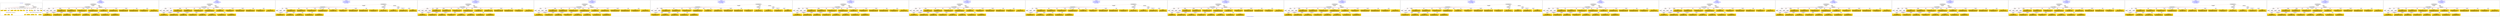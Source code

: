 digraph n0 {
fontcolor="blue"
remincross="true"
label="s23-s-national-portrait-gallery.json"
subgraph cluster_0 {
label="1-correct model"
n2[style="filled",color="white",fillcolor="lightgray",label="CulturalHeritageObject1"];
n3[shape="plaintext",style="filled",fillcolor="gold",label="Copyright"];
n4[shape="plaintext",style="filled",fillcolor="gold",label="DateOfWork"];
n5[style="filled",color="white",fillcolor="lightgray",label="Person1"];
n6[shape="plaintext",style="filled",fillcolor="gold",label="Description"];
n7[shape="plaintext",style="filled",fillcolor="gold",label="Dimension"];
n8[shape="plaintext",style="filled",fillcolor="gold",label="Medium"];
n9[shape="plaintext",style="filled",fillcolor="gold",label="CreditLine"];
n10[shape="plaintext",style="filled",fillcolor="gold",label="Owner"];
n11[style="filled",color="white",fillcolor="lightgray",label="Concept1"];
n12[shape="plaintext",style="filled",fillcolor="gold",label="Title"];
n13[shape="plaintext",style="filled",fillcolor="gold",label="Ref"];
n14[style="filled",color="white",fillcolor="lightgray",label="Person2"];
n15[style="filled",color="white",fillcolor="lightgray",label="Concept2"];
n16[shape="plaintext",style="filled",fillcolor="gold",label="birthDate"];
n17[shape="plaintext",style="filled",fillcolor="gold",label="deathDate"];
n18[shape="plaintext",style="filled",fillcolor="gold",label="Artist"];
n19[shape="plaintext",style="filled",fillcolor="gold",label="sitterBirthDate"];
n20[shape="plaintext",style="filled",fillcolor="gold",label="sitterDeathDate"];
n21[shape="plaintext",style="filled",fillcolor="gold",label="values"];
n22[style="filled",color="white",fillcolor="lightgray",label="EuropeanaAggregation1"];
n23[style="filled",color="white",fillcolor="lightgray",label="WebResource1"];
n24[shape="plaintext",style="filled",fillcolor="gold",label="Image"];
n25[shape="plaintext",style="filled",fillcolor="gold",label="values"];
n26[shape="plaintext",style="filled",fillcolor="gold",label="Classification"];
}
subgraph cluster_1 {
label="candidate 0\nlink coherence:1.0\nnode coherence:1.0\nconfidence:0.5828739640459282\nmapping score:0.6387357657930871\ncost:23.99943\n-precision:0.92-recall:0.92"
n28[style="filled",color="white",fillcolor="lightgray",label="CulturalHeritageObject1"];
n29[style="filled",color="white",fillcolor="lightgray",label="Person1"];
n30[style="filled",color="white",fillcolor="lightgray",label="Person2"];
n31[style="filled",color="white",fillcolor="lightgray",label="Concept1"];
n32[style="filled",color="white",fillcolor="lightgray",label="Concept2"];
n33[style="filled",color="white",fillcolor="lightgray",label="EuropeanaAggregation1"];
n34[style="filled",color="white",fillcolor="lightgray",label="WebResource1"];
n35[shape="plaintext",style="filled",fillcolor="gold",label="Copyright\n[CulturalHeritageObject,rights,0.896]\n[CulturalHeritageObject,provenance,0.049]\n[Person,nameOfThePerson,0.033]\n[CulturalHeritageObject,description,0.022]"];
n36[shape="plaintext",style="filled",fillcolor="gold",label="Description\n[Person,biographicalInformation,0.409]\n[CulturalHeritageObject,description,0.368]\n[CulturalHeritageObject,title,0.152]\n[CulturalHeritageObject,provenance,0.071]"];
n37[shape="plaintext",style="filled",fillcolor="gold",label="Ref\n[CulturalHeritageObject,accessionNumber,0.99]\n[CulturalHeritageObject,extent,0.004]\n[CulturalHeritageObject,provenance,0.003]\n[WebResource,classLink,0.003]"];
n38[shape="plaintext",style="filled",fillcolor="gold",label="birthDate\n[Person,dateOfBirth,0.478]\n[Person,dateOfDeath,0.31]\n[CulturalHeritageObject,created,0.15]\n[CulturalHeritageObject,description,0.062]"];
n39[shape="plaintext",style="filled",fillcolor="gold",label="Artist\n[Person,nameOfThePerson,0.588]\n[CulturalHeritageObject,provenance,0.156]\n[Document,classLink,0.148]\n[CulturalHeritageObject,description,0.108]"];
n40[shape="plaintext",style="filled",fillcolor="gold",label="Dimension\n[CulturalHeritageObject,extent,0.709]\n[CulturalHeritageObject,accessionNumber,0.121]\n[CulturalHeritageObject,description,0.087]\n[CulturalHeritageObject,medium,0.083]"];
n41[shape="plaintext",style="filled",fillcolor="gold",label="DateOfWork\n[CulturalHeritageObject,created,0.392]\n[Person,dateOfBirth,0.289]\n[Person,dateOfDeath,0.269]\n[CulturalHeritageObject,provenance,0.05]"];
n42[shape="plaintext",style="filled",fillcolor="gold",label="Title\n[Person,nameOfThePerson,0.405]\n[CulturalHeritageObject,title,0.245]\n[CulturalHeritageObject,provenance,0.192]\n[CulturalHeritageObject,description,0.159]"];
n43[shape="plaintext",style="filled",fillcolor="gold",label="CreditLine\n[CulturalHeritageObject,rightsHolder,0.563]\n[CulturalHeritageObject,provenance,0.295]\n[CulturalHeritageObject,description,0.073]\n[Person,biographicalInformation,0.069]"];
n44[shape="plaintext",style="filled",fillcolor="gold",label="deathDate\n[Person,dateOfDeath,0.436]\n[Person,dateOfBirth,0.318]\n[CulturalHeritageObject,created,0.18]\n[CulturalHeritageObject,title,0.066]"];
n45[shape="plaintext",style="filled",fillcolor="gold",label="Classification\n[Concept,prefLabel,0.596]\n[Person,biographicalInformation,0.21]\n[CulturalHeritageObject,description,0.12]\n[CulturalHeritageObject,title,0.074]"];
n46[shape="plaintext",style="filled",fillcolor="gold",label="Owner\n[CulturalHeritageObject,rightsHolder,0.802]\n[CulturalHeritageObject,provenance,0.13]\n[Person,biographicalInformation,0.036]\n[CulturalHeritageObject,description,0.032]"];
n47[shape="plaintext",style="filled",fillcolor="gold",label="values\n[Concept,prefLabel,0.573]\n[CulturalHeritageObject,description,0.217]\n[Person,biographicalInformation,0.116]\n[CulturalHeritageObject,title,0.093]"];
n48[shape="plaintext",style="filled",fillcolor="gold",label="Medium\n[CulturalHeritageObject,medium,0.826]\n[CulturalHeritageObject,description,0.062]\n[Concept,prefLabel,0.057]\n[Person,biographicalInformation,0.054]"];
n49[shape="plaintext",style="filled",fillcolor="gold",label="values\n[Person,nameOfThePerson,0.506]\n[CulturalHeritageObject,provenance,0.181]\n[CulturalHeritageObject,title,0.172]\n[Document,classLink,0.141]"];
n50[shape="plaintext",style="filled",fillcolor="gold",label="sitterBirthDate\n[Person,dateOfBirth,0.488]\n[Person,dateOfDeath,0.339]\n[CulturalHeritageObject,created,0.118]\n[CulturalHeritageObject,title,0.054]"];
n51[shape="plaintext",style="filled",fillcolor="gold",label="Image\n[WebResource,classLink,0.88]\n[Document,classLink,0.108]\n[CulturalHeritageObject,medium,0.008]\n[CulturalHeritageObject,description,0.003]"];
n52[shape="plaintext",style="filled",fillcolor="gold",label="sitterDeathDate\n[Person,dateOfDeath,0.425]\n[Person,dateOfBirth,0.371]\n[CulturalHeritageObject,created,0.144]\n[CulturalHeritageObject,description,0.06]"];
}
subgraph cluster_2 {
label="candidate 1\nlink coherence:1.0\nnode coherence:1.0\nconfidence:0.5732479601395152\nmapping score:0.6355270978242828\ncost:23.99943\n-precision:0.79-recall:0.79"
n54[style="filled",color="white",fillcolor="lightgray",label="CulturalHeritageObject1"];
n55[style="filled",color="white",fillcolor="lightgray",label="Person1"];
n56[style="filled",color="white",fillcolor="lightgray",label="Person2"];
n57[style="filled",color="white",fillcolor="lightgray",label="Concept1"];
n58[style="filled",color="white",fillcolor="lightgray",label="Concept2"];
n59[style="filled",color="white",fillcolor="lightgray",label="EuropeanaAggregation1"];
n60[style="filled",color="white",fillcolor="lightgray",label="WebResource1"];
n61[shape="plaintext",style="filled",fillcolor="gold",label="Copyright\n[CulturalHeritageObject,rights,0.896]\n[CulturalHeritageObject,provenance,0.049]\n[Person,nameOfThePerson,0.033]\n[CulturalHeritageObject,description,0.022]"];
n62[shape="plaintext",style="filled",fillcolor="gold",label="Description\n[Person,biographicalInformation,0.409]\n[CulturalHeritageObject,description,0.368]\n[CulturalHeritageObject,title,0.152]\n[CulturalHeritageObject,provenance,0.071]"];
n63[shape="plaintext",style="filled",fillcolor="gold",label="Ref\n[CulturalHeritageObject,accessionNumber,0.99]\n[CulturalHeritageObject,extent,0.004]\n[CulturalHeritageObject,provenance,0.003]\n[WebResource,classLink,0.003]"];
n64[shape="plaintext",style="filled",fillcolor="gold",label="birthDate\n[Person,dateOfBirth,0.478]\n[Person,dateOfDeath,0.31]\n[CulturalHeritageObject,created,0.15]\n[CulturalHeritageObject,description,0.062]"];
n65[shape="plaintext",style="filled",fillcolor="gold",label="Title\n[Person,nameOfThePerson,0.405]\n[CulturalHeritageObject,title,0.245]\n[CulturalHeritageObject,provenance,0.192]\n[CulturalHeritageObject,description,0.159]"];
n66[shape="plaintext",style="filled",fillcolor="gold",label="Dimension\n[CulturalHeritageObject,extent,0.709]\n[CulturalHeritageObject,accessionNumber,0.121]\n[CulturalHeritageObject,description,0.087]\n[CulturalHeritageObject,medium,0.083]"];
n67[shape="plaintext",style="filled",fillcolor="gold",label="DateOfWork\n[CulturalHeritageObject,created,0.392]\n[Person,dateOfBirth,0.289]\n[Person,dateOfDeath,0.269]\n[CulturalHeritageObject,provenance,0.05]"];
n68[shape="plaintext",style="filled",fillcolor="gold",label="values\n[Person,nameOfThePerson,0.506]\n[CulturalHeritageObject,provenance,0.181]\n[CulturalHeritageObject,title,0.172]\n[Document,classLink,0.141]"];
n69[shape="plaintext",style="filled",fillcolor="gold",label="CreditLine\n[CulturalHeritageObject,rightsHolder,0.563]\n[CulturalHeritageObject,provenance,0.295]\n[CulturalHeritageObject,description,0.073]\n[Person,biographicalInformation,0.069]"];
n70[shape="plaintext",style="filled",fillcolor="gold",label="deathDate\n[Person,dateOfDeath,0.436]\n[Person,dateOfBirth,0.318]\n[CulturalHeritageObject,created,0.18]\n[CulturalHeritageObject,title,0.066]"];
n71[shape="plaintext",style="filled",fillcolor="gold",label="Classification\n[Concept,prefLabel,0.596]\n[Person,biographicalInformation,0.21]\n[CulturalHeritageObject,description,0.12]\n[CulturalHeritageObject,title,0.074]"];
n72[shape="plaintext",style="filled",fillcolor="gold",label="Owner\n[CulturalHeritageObject,rightsHolder,0.802]\n[CulturalHeritageObject,provenance,0.13]\n[Person,biographicalInformation,0.036]\n[CulturalHeritageObject,description,0.032]"];
n73[shape="plaintext",style="filled",fillcolor="gold",label="values\n[Concept,prefLabel,0.573]\n[CulturalHeritageObject,description,0.217]\n[Person,biographicalInformation,0.116]\n[CulturalHeritageObject,title,0.093]"];
n74[shape="plaintext",style="filled",fillcolor="gold",label="Medium\n[CulturalHeritageObject,medium,0.826]\n[CulturalHeritageObject,description,0.062]\n[Concept,prefLabel,0.057]\n[Person,biographicalInformation,0.054]"];
n75[shape="plaintext",style="filled",fillcolor="gold",label="Artist\n[Person,nameOfThePerson,0.588]\n[CulturalHeritageObject,provenance,0.156]\n[Document,classLink,0.148]\n[CulturalHeritageObject,description,0.108]"];
n76[shape="plaintext",style="filled",fillcolor="gold",label="sitterBirthDate\n[Person,dateOfBirth,0.488]\n[Person,dateOfDeath,0.339]\n[CulturalHeritageObject,created,0.118]\n[CulturalHeritageObject,title,0.054]"];
n77[shape="plaintext",style="filled",fillcolor="gold",label="Image\n[WebResource,classLink,0.88]\n[Document,classLink,0.108]\n[CulturalHeritageObject,medium,0.008]\n[CulturalHeritageObject,description,0.003]"];
n78[shape="plaintext",style="filled",fillcolor="gold",label="sitterDeathDate\n[Person,dateOfDeath,0.425]\n[Person,dateOfBirth,0.371]\n[CulturalHeritageObject,created,0.144]\n[CulturalHeritageObject,description,0.06]"];
}
subgraph cluster_3 {
label="candidate 10\nlink coherence:0.9583333333333334\nnode coherence:1.0\nconfidence:0.5732479601395152\nmapping score:0.6355270978242828\ncost:123.009632\n-precision:0.75-recall:0.75"
n80[style="filled",color="white",fillcolor="lightgray",label="CulturalHeritageObject1"];
n81[style="filled",color="white",fillcolor="lightgray",label="Person2"];
n82[style="filled",color="white",fillcolor="lightgray",label="Concept1"];
n83[style="filled",color="white",fillcolor="lightgray",label="Concept2"];
n84[style="filled",color="white",fillcolor="lightgray",label="EuropeanaAggregation1"];
n85[style="filled",color="white",fillcolor="lightgray",label="WebResource1"];
n86[style="filled",color="white",fillcolor="lightgray",label="Person1"];
n87[shape="plaintext",style="filled",fillcolor="gold",label="Copyright\n[CulturalHeritageObject,rights,0.896]\n[CulturalHeritageObject,provenance,0.049]\n[Person,nameOfThePerson,0.033]\n[CulturalHeritageObject,description,0.022]"];
n88[shape="plaintext",style="filled",fillcolor="gold",label="Description\n[Person,biographicalInformation,0.409]\n[CulturalHeritageObject,description,0.368]\n[CulturalHeritageObject,title,0.152]\n[CulturalHeritageObject,provenance,0.071]"];
n89[shape="plaintext",style="filled",fillcolor="gold",label="Ref\n[CulturalHeritageObject,accessionNumber,0.99]\n[CulturalHeritageObject,extent,0.004]\n[CulturalHeritageObject,provenance,0.003]\n[WebResource,classLink,0.003]"];
n90[shape="plaintext",style="filled",fillcolor="gold",label="birthDate\n[Person,dateOfBirth,0.478]\n[Person,dateOfDeath,0.31]\n[CulturalHeritageObject,created,0.15]\n[CulturalHeritageObject,description,0.062]"];
n91[shape="plaintext",style="filled",fillcolor="gold",label="Title\n[Person,nameOfThePerson,0.405]\n[CulturalHeritageObject,title,0.245]\n[CulturalHeritageObject,provenance,0.192]\n[CulturalHeritageObject,description,0.159]"];
n92[shape="plaintext",style="filled",fillcolor="gold",label="Dimension\n[CulturalHeritageObject,extent,0.709]\n[CulturalHeritageObject,accessionNumber,0.121]\n[CulturalHeritageObject,description,0.087]\n[CulturalHeritageObject,medium,0.083]"];
n93[shape="plaintext",style="filled",fillcolor="gold",label="DateOfWork\n[CulturalHeritageObject,created,0.392]\n[Person,dateOfBirth,0.289]\n[Person,dateOfDeath,0.269]\n[CulturalHeritageObject,provenance,0.05]"];
n94[shape="plaintext",style="filled",fillcolor="gold",label="values\n[Person,nameOfThePerson,0.506]\n[CulturalHeritageObject,provenance,0.181]\n[CulturalHeritageObject,title,0.172]\n[Document,classLink,0.141]"];
n95[shape="plaintext",style="filled",fillcolor="gold",label="CreditLine\n[CulturalHeritageObject,rightsHolder,0.563]\n[CulturalHeritageObject,provenance,0.295]\n[CulturalHeritageObject,description,0.073]\n[Person,biographicalInformation,0.069]"];
n96[shape="plaintext",style="filled",fillcolor="gold",label="deathDate\n[Person,dateOfDeath,0.436]\n[Person,dateOfBirth,0.318]\n[CulturalHeritageObject,created,0.18]\n[CulturalHeritageObject,title,0.066]"];
n97[shape="plaintext",style="filled",fillcolor="gold",label="Classification\n[Concept,prefLabel,0.596]\n[Person,biographicalInformation,0.21]\n[CulturalHeritageObject,description,0.12]\n[CulturalHeritageObject,title,0.074]"];
n98[shape="plaintext",style="filled",fillcolor="gold",label="Owner\n[CulturalHeritageObject,rightsHolder,0.802]\n[CulturalHeritageObject,provenance,0.13]\n[Person,biographicalInformation,0.036]\n[CulturalHeritageObject,description,0.032]"];
n99[shape="plaintext",style="filled",fillcolor="gold",label="values\n[Concept,prefLabel,0.573]\n[CulturalHeritageObject,description,0.217]\n[Person,biographicalInformation,0.116]\n[CulturalHeritageObject,title,0.093]"];
n100[shape="plaintext",style="filled",fillcolor="gold",label="Medium\n[CulturalHeritageObject,medium,0.826]\n[CulturalHeritageObject,description,0.062]\n[Concept,prefLabel,0.057]\n[Person,biographicalInformation,0.054]"];
n101[shape="plaintext",style="filled",fillcolor="gold",label="Artist\n[Person,nameOfThePerson,0.588]\n[CulturalHeritageObject,provenance,0.156]\n[Document,classLink,0.148]\n[CulturalHeritageObject,description,0.108]"];
n102[shape="plaintext",style="filled",fillcolor="gold",label="sitterBirthDate\n[Person,dateOfBirth,0.488]\n[Person,dateOfDeath,0.339]\n[CulturalHeritageObject,created,0.118]\n[CulturalHeritageObject,title,0.054]"];
n103[shape="plaintext",style="filled",fillcolor="gold",label="Image\n[WebResource,classLink,0.88]\n[Document,classLink,0.108]\n[CulturalHeritageObject,medium,0.008]\n[CulturalHeritageObject,description,0.003]"];
n104[shape="plaintext",style="filled",fillcolor="gold",label="sitterDeathDate\n[Person,dateOfDeath,0.425]\n[Person,dateOfBirth,0.371]\n[CulturalHeritageObject,created,0.144]\n[CulturalHeritageObject,description,0.06]"];
}
subgraph cluster_4 {
label="candidate 11\nlink coherence:0.9583333333333334\nnode coherence:1.0\nconfidence:0.571592421680916\nmapping score:0.6349752516714163\ncost:23.99941\n-precision:0.88-recall:0.88"
n106[style="filled",color="white",fillcolor="lightgray",label="CulturalHeritageObject1"];
n107[style="filled",color="white",fillcolor="lightgray",label="Person1"];
n108[style="filled",color="white",fillcolor="lightgray",label="Person2"];
n109[style="filled",color="white",fillcolor="lightgray",label="Concept1"];
n110[style="filled",color="white",fillcolor="lightgray",label="Concept2"];
n111[style="filled",color="white",fillcolor="lightgray",label="EuropeanaAggregation1"];
n112[style="filled",color="white",fillcolor="lightgray",label="WebResource1"];
n113[shape="plaintext",style="filled",fillcolor="gold",label="Copyright\n[CulturalHeritageObject,rights,0.896]\n[CulturalHeritageObject,provenance,0.049]\n[Person,nameOfThePerson,0.033]\n[CulturalHeritageObject,description,0.022]"];
n114[shape="plaintext",style="filled",fillcolor="gold",label="Description\n[Person,biographicalInformation,0.409]\n[CulturalHeritageObject,description,0.368]\n[CulturalHeritageObject,title,0.152]\n[CulturalHeritageObject,provenance,0.071]"];
n115[shape="plaintext",style="filled",fillcolor="gold",label="Ref\n[CulturalHeritageObject,accessionNumber,0.99]\n[CulturalHeritageObject,extent,0.004]\n[CulturalHeritageObject,provenance,0.003]\n[WebResource,classLink,0.003]"];
n116[shape="plaintext",style="filled",fillcolor="gold",label="birthDate\n[Person,dateOfBirth,0.478]\n[Person,dateOfDeath,0.31]\n[CulturalHeritageObject,created,0.15]\n[CulturalHeritageObject,description,0.062]"];
n117[shape="plaintext",style="filled",fillcolor="gold",label="Artist\n[Person,nameOfThePerson,0.588]\n[CulturalHeritageObject,provenance,0.156]\n[Document,classLink,0.148]\n[CulturalHeritageObject,description,0.108]"];
n118[shape="plaintext",style="filled",fillcolor="gold",label="Dimension\n[CulturalHeritageObject,extent,0.709]\n[CulturalHeritageObject,accessionNumber,0.121]\n[CulturalHeritageObject,description,0.087]\n[CulturalHeritageObject,medium,0.083]"];
n119[shape="plaintext",style="filled",fillcolor="gold",label="DateOfWork\n[CulturalHeritageObject,created,0.392]\n[Person,dateOfBirth,0.289]\n[Person,dateOfDeath,0.269]\n[CulturalHeritageObject,provenance,0.05]"];
n120[shape="plaintext",style="filled",fillcolor="gold",label="Title\n[Person,nameOfThePerson,0.405]\n[CulturalHeritageObject,title,0.245]\n[CulturalHeritageObject,provenance,0.192]\n[CulturalHeritageObject,description,0.159]"];
n121[shape="plaintext",style="filled",fillcolor="gold",label="CreditLine\n[CulturalHeritageObject,rightsHolder,0.563]\n[CulturalHeritageObject,provenance,0.295]\n[CulturalHeritageObject,description,0.073]\n[Person,biographicalInformation,0.069]"];
n122[shape="plaintext",style="filled",fillcolor="gold",label="deathDate\n[Person,dateOfDeath,0.436]\n[Person,dateOfBirth,0.318]\n[CulturalHeritageObject,created,0.18]\n[CulturalHeritageObject,title,0.066]"];
n123[shape="plaintext",style="filled",fillcolor="gold",label="Classification\n[Concept,prefLabel,0.596]\n[Person,biographicalInformation,0.21]\n[CulturalHeritageObject,description,0.12]\n[CulturalHeritageObject,title,0.074]"];
n124[shape="plaintext",style="filled",fillcolor="gold",label="Owner\n[CulturalHeritageObject,rightsHolder,0.802]\n[CulturalHeritageObject,provenance,0.13]\n[Person,biographicalInformation,0.036]\n[CulturalHeritageObject,description,0.032]"];
n125[shape="plaintext",style="filled",fillcolor="gold",label="values\n[Concept,prefLabel,0.573]\n[CulturalHeritageObject,description,0.217]\n[Person,biographicalInformation,0.116]\n[CulturalHeritageObject,title,0.093]"];
n126[shape="plaintext",style="filled",fillcolor="gold",label="Medium\n[CulturalHeritageObject,medium,0.826]\n[CulturalHeritageObject,description,0.062]\n[Concept,prefLabel,0.057]\n[Person,biographicalInformation,0.054]"];
n127[shape="plaintext",style="filled",fillcolor="gold",label="values\n[Person,nameOfThePerson,0.506]\n[CulturalHeritageObject,provenance,0.181]\n[CulturalHeritageObject,title,0.172]\n[Document,classLink,0.141]"];
n128[shape="plaintext",style="filled",fillcolor="gold",label="sitterDeathDate\n[Person,dateOfDeath,0.425]\n[Person,dateOfBirth,0.371]\n[CulturalHeritageObject,created,0.144]\n[CulturalHeritageObject,description,0.06]"];
n129[shape="plaintext",style="filled",fillcolor="gold",label="Image\n[WebResource,classLink,0.88]\n[Document,classLink,0.108]\n[CulturalHeritageObject,medium,0.008]\n[CulturalHeritageObject,description,0.003]"];
n130[shape="plaintext",style="filled",fillcolor="gold",label="sitterBirthDate\n[Person,dateOfBirth,0.488]\n[Person,dateOfDeath,0.339]\n[CulturalHeritageObject,created,0.118]\n[CulturalHeritageObject,title,0.054]"];
}
subgraph cluster_5 {
label="candidate 12\nlink coherence:0.9583333333333334\nnode coherence:1.0\nconfidence:0.571592421680916\nmapping score:0.6349752516714163\ncost:23.99944\n-precision:0.88-recall:0.88"
n132[style="filled",color="white",fillcolor="lightgray",label="CulturalHeritageObject1"];
n133[style="filled",color="white",fillcolor="lightgray",label="Person1"];
n134[style="filled",color="white",fillcolor="lightgray",label="Person2"];
n135[style="filled",color="white",fillcolor="lightgray",label="Concept1"];
n136[style="filled",color="white",fillcolor="lightgray",label="Concept2"];
n137[style="filled",color="white",fillcolor="lightgray",label="EuropeanaAggregation1"];
n138[style="filled",color="white",fillcolor="lightgray",label="WebResource1"];
n139[shape="plaintext",style="filled",fillcolor="gold",label="Copyright\n[CulturalHeritageObject,rights,0.896]\n[CulturalHeritageObject,provenance,0.049]\n[Person,nameOfThePerson,0.033]\n[CulturalHeritageObject,description,0.022]"];
n140[shape="plaintext",style="filled",fillcolor="gold",label="Description\n[Person,biographicalInformation,0.409]\n[CulturalHeritageObject,description,0.368]\n[CulturalHeritageObject,title,0.152]\n[CulturalHeritageObject,provenance,0.071]"];
n141[shape="plaintext",style="filled",fillcolor="gold",label="Ref\n[CulturalHeritageObject,accessionNumber,0.99]\n[CulturalHeritageObject,extent,0.004]\n[CulturalHeritageObject,provenance,0.003]\n[WebResource,classLink,0.003]"];
n142[shape="plaintext",style="filled",fillcolor="gold",label="birthDate\n[Person,dateOfBirth,0.478]\n[Person,dateOfDeath,0.31]\n[CulturalHeritageObject,created,0.15]\n[CulturalHeritageObject,description,0.062]"];
n143[shape="plaintext",style="filled",fillcolor="gold",label="Artist\n[Person,nameOfThePerson,0.588]\n[CulturalHeritageObject,provenance,0.156]\n[Document,classLink,0.148]\n[CulturalHeritageObject,description,0.108]"];
n144[shape="plaintext",style="filled",fillcolor="gold",label="Dimension\n[CulturalHeritageObject,extent,0.709]\n[CulturalHeritageObject,accessionNumber,0.121]\n[CulturalHeritageObject,description,0.087]\n[CulturalHeritageObject,medium,0.083]"];
n145[shape="plaintext",style="filled",fillcolor="gold",label="DateOfWork\n[CulturalHeritageObject,created,0.392]\n[Person,dateOfBirth,0.289]\n[Person,dateOfDeath,0.269]\n[CulturalHeritageObject,provenance,0.05]"];
n146[shape="plaintext",style="filled",fillcolor="gold",label="Title\n[Person,nameOfThePerson,0.405]\n[CulturalHeritageObject,title,0.245]\n[CulturalHeritageObject,provenance,0.192]\n[CulturalHeritageObject,description,0.159]"];
n147[shape="plaintext",style="filled",fillcolor="gold",label="CreditLine\n[CulturalHeritageObject,rightsHolder,0.563]\n[CulturalHeritageObject,provenance,0.295]\n[CulturalHeritageObject,description,0.073]\n[Person,biographicalInformation,0.069]"];
n148[shape="plaintext",style="filled",fillcolor="gold",label="deathDate\n[Person,dateOfDeath,0.436]\n[Person,dateOfBirth,0.318]\n[CulturalHeritageObject,created,0.18]\n[CulturalHeritageObject,title,0.066]"];
n149[shape="plaintext",style="filled",fillcolor="gold",label="Classification\n[Concept,prefLabel,0.596]\n[Person,biographicalInformation,0.21]\n[CulturalHeritageObject,description,0.12]\n[CulturalHeritageObject,title,0.074]"];
n150[shape="plaintext",style="filled",fillcolor="gold",label="Owner\n[CulturalHeritageObject,rightsHolder,0.802]\n[CulturalHeritageObject,provenance,0.13]\n[Person,biographicalInformation,0.036]\n[CulturalHeritageObject,description,0.032]"];
n151[shape="plaintext",style="filled",fillcolor="gold",label="values\n[Concept,prefLabel,0.573]\n[CulturalHeritageObject,description,0.217]\n[Person,biographicalInformation,0.116]\n[CulturalHeritageObject,title,0.093]"];
n152[shape="plaintext",style="filled",fillcolor="gold",label="Medium\n[CulturalHeritageObject,medium,0.826]\n[CulturalHeritageObject,description,0.062]\n[Concept,prefLabel,0.057]\n[Person,biographicalInformation,0.054]"];
n153[shape="plaintext",style="filled",fillcolor="gold",label="values\n[Person,nameOfThePerson,0.506]\n[CulturalHeritageObject,provenance,0.181]\n[CulturalHeritageObject,title,0.172]\n[Document,classLink,0.141]"];
n154[shape="plaintext",style="filled",fillcolor="gold",label="sitterDeathDate\n[Person,dateOfDeath,0.425]\n[Person,dateOfBirth,0.371]\n[CulturalHeritageObject,created,0.144]\n[CulturalHeritageObject,description,0.06]"];
n155[shape="plaintext",style="filled",fillcolor="gold",label="Image\n[WebResource,classLink,0.88]\n[Document,classLink,0.108]\n[CulturalHeritageObject,medium,0.008]\n[CulturalHeritageObject,description,0.003]"];
n156[shape="plaintext",style="filled",fillcolor="gold",label="sitterBirthDate\n[Person,dateOfBirth,0.488]\n[Person,dateOfDeath,0.339]\n[CulturalHeritageObject,created,0.118]\n[CulturalHeritageObject,title,0.054]"];
}
subgraph cluster_6 {
label="candidate 13\nlink coherence:0.9583333333333334\nnode coherence:1.0\nconfidence:0.571592421680916\nmapping score:0.6349752516714163\ncost:123.009632\n-precision:0.79-recall:0.79"
n158[style="filled",color="white",fillcolor="lightgray",label="CulturalHeritageObject1"];
n159[style="filled",color="white",fillcolor="lightgray",label="Person2"];
n160[style="filled",color="white",fillcolor="lightgray",label="Concept1"];
n161[style="filled",color="white",fillcolor="lightgray",label="Concept2"];
n162[style="filled",color="white",fillcolor="lightgray",label="EuropeanaAggregation1"];
n163[style="filled",color="white",fillcolor="lightgray",label="WebResource1"];
n164[style="filled",color="white",fillcolor="lightgray",label="Person1"];
n165[shape="plaintext",style="filled",fillcolor="gold",label="Copyright\n[CulturalHeritageObject,rights,0.896]\n[CulturalHeritageObject,provenance,0.049]\n[Person,nameOfThePerson,0.033]\n[CulturalHeritageObject,description,0.022]"];
n166[shape="plaintext",style="filled",fillcolor="gold",label="Description\n[Person,biographicalInformation,0.409]\n[CulturalHeritageObject,description,0.368]\n[CulturalHeritageObject,title,0.152]\n[CulturalHeritageObject,provenance,0.071]"];
n167[shape="plaintext",style="filled",fillcolor="gold",label="Ref\n[CulturalHeritageObject,accessionNumber,0.99]\n[CulturalHeritageObject,extent,0.004]\n[CulturalHeritageObject,provenance,0.003]\n[WebResource,classLink,0.003]"];
n168[shape="plaintext",style="filled",fillcolor="gold",label="birthDate\n[Person,dateOfBirth,0.478]\n[Person,dateOfDeath,0.31]\n[CulturalHeritageObject,created,0.15]\n[CulturalHeritageObject,description,0.062]"];
n169[shape="plaintext",style="filled",fillcolor="gold",label="Artist\n[Person,nameOfThePerson,0.588]\n[CulturalHeritageObject,provenance,0.156]\n[Document,classLink,0.148]\n[CulturalHeritageObject,description,0.108]"];
n170[shape="plaintext",style="filled",fillcolor="gold",label="Dimension\n[CulturalHeritageObject,extent,0.709]\n[CulturalHeritageObject,accessionNumber,0.121]\n[CulturalHeritageObject,description,0.087]\n[CulturalHeritageObject,medium,0.083]"];
n171[shape="plaintext",style="filled",fillcolor="gold",label="DateOfWork\n[CulturalHeritageObject,created,0.392]\n[Person,dateOfBirth,0.289]\n[Person,dateOfDeath,0.269]\n[CulturalHeritageObject,provenance,0.05]"];
n172[shape="plaintext",style="filled",fillcolor="gold",label="Title\n[Person,nameOfThePerson,0.405]\n[CulturalHeritageObject,title,0.245]\n[CulturalHeritageObject,provenance,0.192]\n[CulturalHeritageObject,description,0.159]"];
n173[shape="plaintext",style="filled",fillcolor="gold",label="CreditLine\n[CulturalHeritageObject,rightsHolder,0.563]\n[CulturalHeritageObject,provenance,0.295]\n[CulturalHeritageObject,description,0.073]\n[Person,biographicalInformation,0.069]"];
n174[shape="plaintext",style="filled",fillcolor="gold",label="deathDate\n[Person,dateOfDeath,0.436]\n[Person,dateOfBirth,0.318]\n[CulturalHeritageObject,created,0.18]\n[CulturalHeritageObject,title,0.066]"];
n175[shape="plaintext",style="filled",fillcolor="gold",label="Classification\n[Concept,prefLabel,0.596]\n[Person,biographicalInformation,0.21]\n[CulturalHeritageObject,description,0.12]\n[CulturalHeritageObject,title,0.074]"];
n176[shape="plaintext",style="filled",fillcolor="gold",label="Owner\n[CulturalHeritageObject,rightsHolder,0.802]\n[CulturalHeritageObject,provenance,0.13]\n[Person,biographicalInformation,0.036]\n[CulturalHeritageObject,description,0.032]"];
n177[shape="plaintext",style="filled",fillcolor="gold",label="values\n[Concept,prefLabel,0.573]\n[CulturalHeritageObject,description,0.217]\n[Person,biographicalInformation,0.116]\n[CulturalHeritageObject,title,0.093]"];
n178[shape="plaintext",style="filled",fillcolor="gold",label="Medium\n[CulturalHeritageObject,medium,0.826]\n[CulturalHeritageObject,description,0.062]\n[Concept,prefLabel,0.057]\n[Person,biographicalInformation,0.054]"];
n179[shape="plaintext",style="filled",fillcolor="gold",label="values\n[Person,nameOfThePerson,0.506]\n[CulturalHeritageObject,provenance,0.181]\n[CulturalHeritageObject,title,0.172]\n[Document,classLink,0.141]"];
n180[shape="plaintext",style="filled",fillcolor="gold",label="sitterDeathDate\n[Person,dateOfDeath,0.425]\n[Person,dateOfBirth,0.371]\n[CulturalHeritageObject,created,0.144]\n[CulturalHeritageObject,description,0.06]"];
n181[shape="plaintext",style="filled",fillcolor="gold",label="Image\n[WebResource,classLink,0.88]\n[Document,classLink,0.108]\n[CulturalHeritageObject,medium,0.008]\n[CulturalHeritageObject,description,0.003]"];
n182[shape="plaintext",style="filled",fillcolor="gold",label="sitterBirthDate\n[Person,dateOfBirth,0.488]\n[Person,dateOfDeath,0.339]\n[CulturalHeritageObject,created,0.118]\n[CulturalHeritageObject,title,0.054]"];
}
subgraph cluster_7 {
label="candidate 14\nlink coherence:0.9583333333333334\nnode coherence:1.0\nconfidence:0.5619664177745028\nmapping score:0.6317665837026121\ncost:23.99941\n-precision:0.75-recall:0.75"
n184[style="filled",color="white",fillcolor="lightgray",label="CulturalHeritageObject1"];
n185[style="filled",color="white",fillcolor="lightgray",label="Person1"];
n186[style="filled",color="white",fillcolor="lightgray",label="Person2"];
n187[style="filled",color="white",fillcolor="lightgray",label="Concept1"];
n188[style="filled",color="white",fillcolor="lightgray",label="Concept2"];
n189[style="filled",color="white",fillcolor="lightgray",label="EuropeanaAggregation1"];
n190[style="filled",color="white",fillcolor="lightgray",label="WebResource1"];
n191[shape="plaintext",style="filled",fillcolor="gold",label="Copyright\n[CulturalHeritageObject,rights,0.896]\n[CulturalHeritageObject,provenance,0.049]\n[Person,nameOfThePerson,0.033]\n[CulturalHeritageObject,description,0.022]"];
n192[shape="plaintext",style="filled",fillcolor="gold",label="Description\n[Person,biographicalInformation,0.409]\n[CulturalHeritageObject,description,0.368]\n[CulturalHeritageObject,title,0.152]\n[CulturalHeritageObject,provenance,0.071]"];
n193[shape="plaintext",style="filled",fillcolor="gold",label="Ref\n[CulturalHeritageObject,accessionNumber,0.99]\n[CulturalHeritageObject,extent,0.004]\n[CulturalHeritageObject,provenance,0.003]\n[WebResource,classLink,0.003]"];
n194[shape="plaintext",style="filled",fillcolor="gold",label="birthDate\n[Person,dateOfBirth,0.478]\n[Person,dateOfDeath,0.31]\n[CulturalHeritageObject,created,0.15]\n[CulturalHeritageObject,description,0.062]"];
n195[shape="plaintext",style="filled",fillcolor="gold",label="Title\n[Person,nameOfThePerson,0.405]\n[CulturalHeritageObject,title,0.245]\n[CulturalHeritageObject,provenance,0.192]\n[CulturalHeritageObject,description,0.159]"];
n196[shape="plaintext",style="filled",fillcolor="gold",label="Dimension\n[CulturalHeritageObject,extent,0.709]\n[CulturalHeritageObject,accessionNumber,0.121]\n[CulturalHeritageObject,description,0.087]\n[CulturalHeritageObject,medium,0.083]"];
n197[shape="plaintext",style="filled",fillcolor="gold",label="DateOfWork\n[CulturalHeritageObject,created,0.392]\n[Person,dateOfBirth,0.289]\n[Person,dateOfDeath,0.269]\n[CulturalHeritageObject,provenance,0.05]"];
n198[shape="plaintext",style="filled",fillcolor="gold",label="values\n[Person,nameOfThePerson,0.506]\n[CulturalHeritageObject,provenance,0.181]\n[CulturalHeritageObject,title,0.172]\n[Document,classLink,0.141]"];
n199[shape="plaintext",style="filled",fillcolor="gold",label="CreditLine\n[CulturalHeritageObject,rightsHolder,0.563]\n[CulturalHeritageObject,provenance,0.295]\n[CulturalHeritageObject,description,0.073]\n[Person,biographicalInformation,0.069]"];
n200[shape="plaintext",style="filled",fillcolor="gold",label="deathDate\n[Person,dateOfDeath,0.436]\n[Person,dateOfBirth,0.318]\n[CulturalHeritageObject,created,0.18]\n[CulturalHeritageObject,title,0.066]"];
n201[shape="plaintext",style="filled",fillcolor="gold",label="Classification\n[Concept,prefLabel,0.596]\n[Person,biographicalInformation,0.21]\n[CulturalHeritageObject,description,0.12]\n[CulturalHeritageObject,title,0.074]"];
n202[shape="plaintext",style="filled",fillcolor="gold",label="Owner\n[CulturalHeritageObject,rightsHolder,0.802]\n[CulturalHeritageObject,provenance,0.13]\n[Person,biographicalInformation,0.036]\n[CulturalHeritageObject,description,0.032]"];
n203[shape="plaintext",style="filled",fillcolor="gold",label="values\n[Concept,prefLabel,0.573]\n[CulturalHeritageObject,description,0.217]\n[Person,biographicalInformation,0.116]\n[CulturalHeritageObject,title,0.093]"];
n204[shape="plaintext",style="filled",fillcolor="gold",label="Medium\n[CulturalHeritageObject,medium,0.826]\n[CulturalHeritageObject,description,0.062]\n[Concept,prefLabel,0.057]\n[Person,biographicalInformation,0.054]"];
n205[shape="plaintext",style="filled",fillcolor="gold",label="Artist\n[Person,nameOfThePerson,0.588]\n[CulturalHeritageObject,provenance,0.156]\n[Document,classLink,0.148]\n[CulturalHeritageObject,description,0.108]"];
n206[shape="plaintext",style="filled",fillcolor="gold",label="sitterDeathDate\n[Person,dateOfDeath,0.425]\n[Person,dateOfBirth,0.371]\n[CulturalHeritageObject,created,0.144]\n[CulturalHeritageObject,description,0.06]"];
n207[shape="plaintext",style="filled",fillcolor="gold",label="Image\n[WebResource,classLink,0.88]\n[Document,classLink,0.108]\n[CulturalHeritageObject,medium,0.008]\n[CulturalHeritageObject,description,0.003]"];
n208[shape="plaintext",style="filled",fillcolor="gold",label="sitterBirthDate\n[Person,dateOfBirth,0.488]\n[Person,dateOfDeath,0.339]\n[CulturalHeritageObject,created,0.118]\n[CulturalHeritageObject,title,0.054]"];
}
subgraph cluster_8 {
label="candidate 15\nlink coherence:0.9583333333333334\nnode coherence:1.0\nconfidence:0.5619664177745028\nmapping score:0.6317665837026121\ncost:23.99944\n-precision:0.75-recall:0.75"
n210[style="filled",color="white",fillcolor="lightgray",label="CulturalHeritageObject1"];
n211[style="filled",color="white",fillcolor="lightgray",label="Person1"];
n212[style="filled",color="white",fillcolor="lightgray",label="Person2"];
n213[style="filled",color="white",fillcolor="lightgray",label="Concept1"];
n214[style="filled",color="white",fillcolor="lightgray",label="Concept2"];
n215[style="filled",color="white",fillcolor="lightgray",label="EuropeanaAggregation1"];
n216[style="filled",color="white",fillcolor="lightgray",label="WebResource1"];
n217[shape="plaintext",style="filled",fillcolor="gold",label="Copyright\n[CulturalHeritageObject,rights,0.896]\n[CulturalHeritageObject,provenance,0.049]\n[Person,nameOfThePerson,0.033]\n[CulturalHeritageObject,description,0.022]"];
n218[shape="plaintext",style="filled",fillcolor="gold",label="Description\n[Person,biographicalInformation,0.409]\n[CulturalHeritageObject,description,0.368]\n[CulturalHeritageObject,title,0.152]\n[CulturalHeritageObject,provenance,0.071]"];
n219[shape="plaintext",style="filled",fillcolor="gold",label="Ref\n[CulturalHeritageObject,accessionNumber,0.99]\n[CulturalHeritageObject,extent,0.004]\n[CulturalHeritageObject,provenance,0.003]\n[WebResource,classLink,0.003]"];
n220[shape="plaintext",style="filled",fillcolor="gold",label="birthDate\n[Person,dateOfBirth,0.478]\n[Person,dateOfDeath,0.31]\n[CulturalHeritageObject,created,0.15]\n[CulturalHeritageObject,description,0.062]"];
n221[shape="plaintext",style="filled",fillcolor="gold",label="Title\n[Person,nameOfThePerson,0.405]\n[CulturalHeritageObject,title,0.245]\n[CulturalHeritageObject,provenance,0.192]\n[CulturalHeritageObject,description,0.159]"];
n222[shape="plaintext",style="filled",fillcolor="gold",label="Dimension\n[CulturalHeritageObject,extent,0.709]\n[CulturalHeritageObject,accessionNumber,0.121]\n[CulturalHeritageObject,description,0.087]\n[CulturalHeritageObject,medium,0.083]"];
n223[shape="plaintext",style="filled",fillcolor="gold",label="DateOfWork\n[CulturalHeritageObject,created,0.392]\n[Person,dateOfBirth,0.289]\n[Person,dateOfDeath,0.269]\n[CulturalHeritageObject,provenance,0.05]"];
n224[shape="plaintext",style="filled",fillcolor="gold",label="values\n[Person,nameOfThePerson,0.506]\n[CulturalHeritageObject,provenance,0.181]\n[CulturalHeritageObject,title,0.172]\n[Document,classLink,0.141]"];
n225[shape="plaintext",style="filled",fillcolor="gold",label="CreditLine\n[CulturalHeritageObject,rightsHolder,0.563]\n[CulturalHeritageObject,provenance,0.295]\n[CulturalHeritageObject,description,0.073]\n[Person,biographicalInformation,0.069]"];
n226[shape="plaintext",style="filled",fillcolor="gold",label="deathDate\n[Person,dateOfDeath,0.436]\n[Person,dateOfBirth,0.318]\n[CulturalHeritageObject,created,0.18]\n[CulturalHeritageObject,title,0.066]"];
n227[shape="plaintext",style="filled",fillcolor="gold",label="Classification\n[Concept,prefLabel,0.596]\n[Person,biographicalInformation,0.21]\n[CulturalHeritageObject,description,0.12]\n[CulturalHeritageObject,title,0.074]"];
n228[shape="plaintext",style="filled",fillcolor="gold",label="Owner\n[CulturalHeritageObject,rightsHolder,0.802]\n[CulturalHeritageObject,provenance,0.13]\n[Person,biographicalInformation,0.036]\n[CulturalHeritageObject,description,0.032]"];
n229[shape="plaintext",style="filled",fillcolor="gold",label="values\n[Concept,prefLabel,0.573]\n[CulturalHeritageObject,description,0.217]\n[Person,biographicalInformation,0.116]\n[CulturalHeritageObject,title,0.093]"];
n230[shape="plaintext",style="filled",fillcolor="gold",label="Medium\n[CulturalHeritageObject,medium,0.826]\n[CulturalHeritageObject,description,0.062]\n[Concept,prefLabel,0.057]\n[Person,biographicalInformation,0.054]"];
n231[shape="plaintext",style="filled",fillcolor="gold",label="Artist\n[Person,nameOfThePerson,0.588]\n[CulturalHeritageObject,provenance,0.156]\n[Document,classLink,0.148]\n[CulturalHeritageObject,description,0.108]"];
n232[shape="plaintext",style="filled",fillcolor="gold",label="sitterDeathDate\n[Person,dateOfDeath,0.425]\n[Person,dateOfBirth,0.371]\n[CulturalHeritageObject,created,0.144]\n[CulturalHeritageObject,description,0.06]"];
n233[shape="plaintext",style="filled",fillcolor="gold",label="Image\n[WebResource,classLink,0.88]\n[Document,classLink,0.108]\n[CulturalHeritageObject,medium,0.008]\n[CulturalHeritageObject,description,0.003]"];
n234[shape="plaintext",style="filled",fillcolor="gold",label="sitterBirthDate\n[Person,dateOfBirth,0.488]\n[Person,dateOfDeath,0.339]\n[CulturalHeritageObject,created,0.118]\n[CulturalHeritageObject,title,0.054]"];
}
subgraph cluster_9 {
label="candidate 16\nlink coherence:0.9583333333333334\nnode coherence:1.0\nconfidence:0.5619664177745028\nmapping score:0.6317665837026121\ncost:123.009632\n-precision:0.67-recall:0.67"
n236[style="filled",color="white",fillcolor="lightgray",label="CulturalHeritageObject1"];
n237[style="filled",color="white",fillcolor="lightgray",label="Person2"];
n238[style="filled",color="white",fillcolor="lightgray",label="Concept1"];
n239[style="filled",color="white",fillcolor="lightgray",label="Concept2"];
n240[style="filled",color="white",fillcolor="lightgray",label="EuropeanaAggregation1"];
n241[style="filled",color="white",fillcolor="lightgray",label="WebResource1"];
n242[style="filled",color="white",fillcolor="lightgray",label="Person1"];
n243[shape="plaintext",style="filled",fillcolor="gold",label="Copyright\n[CulturalHeritageObject,rights,0.896]\n[CulturalHeritageObject,provenance,0.049]\n[Person,nameOfThePerson,0.033]\n[CulturalHeritageObject,description,0.022]"];
n244[shape="plaintext",style="filled",fillcolor="gold",label="Description\n[Person,biographicalInformation,0.409]\n[CulturalHeritageObject,description,0.368]\n[CulturalHeritageObject,title,0.152]\n[CulturalHeritageObject,provenance,0.071]"];
n245[shape="plaintext",style="filled",fillcolor="gold",label="Ref\n[CulturalHeritageObject,accessionNumber,0.99]\n[CulturalHeritageObject,extent,0.004]\n[CulturalHeritageObject,provenance,0.003]\n[WebResource,classLink,0.003]"];
n246[shape="plaintext",style="filled",fillcolor="gold",label="birthDate\n[Person,dateOfBirth,0.478]\n[Person,dateOfDeath,0.31]\n[CulturalHeritageObject,created,0.15]\n[CulturalHeritageObject,description,0.062]"];
n247[shape="plaintext",style="filled",fillcolor="gold",label="Title\n[Person,nameOfThePerson,0.405]\n[CulturalHeritageObject,title,0.245]\n[CulturalHeritageObject,provenance,0.192]\n[CulturalHeritageObject,description,0.159]"];
n248[shape="plaintext",style="filled",fillcolor="gold",label="Dimension\n[CulturalHeritageObject,extent,0.709]\n[CulturalHeritageObject,accessionNumber,0.121]\n[CulturalHeritageObject,description,0.087]\n[CulturalHeritageObject,medium,0.083]"];
n249[shape="plaintext",style="filled",fillcolor="gold",label="DateOfWork\n[CulturalHeritageObject,created,0.392]\n[Person,dateOfBirth,0.289]\n[Person,dateOfDeath,0.269]\n[CulturalHeritageObject,provenance,0.05]"];
n250[shape="plaintext",style="filled",fillcolor="gold",label="values\n[Person,nameOfThePerson,0.506]\n[CulturalHeritageObject,provenance,0.181]\n[CulturalHeritageObject,title,0.172]\n[Document,classLink,0.141]"];
n251[shape="plaintext",style="filled",fillcolor="gold",label="CreditLine\n[CulturalHeritageObject,rightsHolder,0.563]\n[CulturalHeritageObject,provenance,0.295]\n[CulturalHeritageObject,description,0.073]\n[Person,biographicalInformation,0.069]"];
n252[shape="plaintext",style="filled",fillcolor="gold",label="deathDate\n[Person,dateOfDeath,0.436]\n[Person,dateOfBirth,0.318]\n[CulturalHeritageObject,created,0.18]\n[CulturalHeritageObject,title,0.066]"];
n253[shape="plaintext",style="filled",fillcolor="gold",label="Classification\n[Concept,prefLabel,0.596]\n[Person,biographicalInformation,0.21]\n[CulturalHeritageObject,description,0.12]\n[CulturalHeritageObject,title,0.074]"];
n254[shape="plaintext",style="filled",fillcolor="gold",label="Owner\n[CulturalHeritageObject,rightsHolder,0.802]\n[CulturalHeritageObject,provenance,0.13]\n[Person,biographicalInformation,0.036]\n[CulturalHeritageObject,description,0.032]"];
n255[shape="plaintext",style="filled",fillcolor="gold",label="values\n[Concept,prefLabel,0.573]\n[CulturalHeritageObject,description,0.217]\n[Person,biographicalInformation,0.116]\n[CulturalHeritageObject,title,0.093]"];
n256[shape="plaintext",style="filled",fillcolor="gold",label="Medium\n[CulturalHeritageObject,medium,0.826]\n[CulturalHeritageObject,description,0.062]\n[Concept,prefLabel,0.057]\n[Person,biographicalInformation,0.054]"];
n257[shape="plaintext",style="filled",fillcolor="gold",label="Artist\n[Person,nameOfThePerson,0.588]\n[CulturalHeritageObject,provenance,0.156]\n[Document,classLink,0.148]\n[CulturalHeritageObject,description,0.108]"];
n258[shape="plaintext",style="filled",fillcolor="gold",label="sitterDeathDate\n[Person,dateOfDeath,0.425]\n[Person,dateOfBirth,0.371]\n[CulturalHeritageObject,created,0.144]\n[CulturalHeritageObject,description,0.06]"];
n259[shape="plaintext",style="filled",fillcolor="gold",label="Image\n[WebResource,classLink,0.88]\n[Document,classLink,0.108]\n[CulturalHeritageObject,medium,0.008]\n[CulturalHeritageObject,description,0.003]"];
n260[shape="plaintext",style="filled",fillcolor="gold",label="sitterBirthDate\n[Person,dateOfBirth,0.488]\n[Person,dateOfDeath,0.339]\n[CulturalHeritageObject,created,0.118]\n[CulturalHeritageObject,title,0.054]"];
}
subgraph cluster_10 {
label="candidate 17\nlink coherence:0.9583333333333334\nnode coherence:1.0\nconfidence:0.5573823282181484\nmapping score:0.6302385538504939\ncost:23.99941\n-precision:0.75-recall:0.75"
n262[style="filled",color="white",fillcolor="lightgray",label="CulturalHeritageObject1"];
n263[style="filled",color="white",fillcolor="lightgray",label="Person1"];
n264[style="filled",color="white",fillcolor="lightgray",label="Person2"];
n265[style="filled",color="white",fillcolor="lightgray",label="Concept1"];
n266[style="filled",color="white",fillcolor="lightgray",label="Concept2"];
n267[style="filled",color="white",fillcolor="lightgray",label="EuropeanaAggregation1"];
n268[style="filled",color="white",fillcolor="lightgray",label="WebResource1"];
n269[shape="plaintext",style="filled",fillcolor="gold",label="Copyright\n[CulturalHeritageObject,rights,0.896]\n[CulturalHeritageObject,provenance,0.049]\n[Person,nameOfThePerson,0.033]\n[CulturalHeritageObject,description,0.022]"];
n270[shape="plaintext",style="filled",fillcolor="gold",label="Description\n[Person,biographicalInformation,0.409]\n[CulturalHeritageObject,description,0.368]\n[CulturalHeritageObject,title,0.152]\n[CulturalHeritageObject,provenance,0.071]"];
n271[shape="plaintext",style="filled",fillcolor="gold",label="Ref\n[CulturalHeritageObject,accessionNumber,0.99]\n[CulturalHeritageObject,extent,0.004]\n[CulturalHeritageObject,provenance,0.003]\n[WebResource,classLink,0.003]"];
n272[shape="plaintext",style="filled",fillcolor="gold",label="deathDate\n[Person,dateOfDeath,0.436]\n[Person,dateOfBirth,0.318]\n[CulturalHeritageObject,created,0.18]\n[CulturalHeritageObject,title,0.066]"];
n273[shape="plaintext",style="filled",fillcolor="gold",label="Title\n[Person,nameOfThePerson,0.405]\n[CulturalHeritageObject,title,0.245]\n[CulturalHeritageObject,provenance,0.192]\n[CulturalHeritageObject,description,0.159]"];
n274[shape="plaintext",style="filled",fillcolor="gold",label="Dimension\n[CulturalHeritageObject,extent,0.709]\n[CulturalHeritageObject,accessionNumber,0.121]\n[CulturalHeritageObject,description,0.087]\n[CulturalHeritageObject,medium,0.083]"];
n275[shape="plaintext",style="filled",fillcolor="gold",label="DateOfWork\n[CulturalHeritageObject,created,0.392]\n[Person,dateOfBirth,0.289]\n[Person,dateOfDeath,0.269]\n[CulturalHeritageObject,provenance,0.05]"];
n276[shape="plaintext",style="filled",fillcolor="gold",label="values\n[Person,nameOfThePerson,0.506]\n[CulturalHeritageObject,provenance,0.181]\n[CulturalHeritageObject,title,0.172]\n[Document,classLink,0.141]"];
n277[shape="plaintext",style="filled",fillcolor="gold",label="CreditLine\n[CulturalHeritageObject,rightsHolder,0.563]\n[CulturalHeritageObject,provenance,0.295]\n[CulturalHeritageObject,description,0.073]\n[Person,biographicalInformation,0.069]"];
n278[shape="plaintext",style="filled",fillcolor="gold",label="birthDate\n[Person,dateOfBirth,0.478]\n[Person,dateOfDeath,0.31]\n[CulturalHeritageObject,created,0.15]\n[CulturalHeritageObject,description,0.062]"];
n279[shape="plaintext",style="filled",fillcolor="gold",label="Classification\n[Concept,prefLabel,0.596]\n[Person,biographicalInformation,0.21]\n[CulturalHeritageObject,description,0.12]\n[CulturalHeritageObject,title,0.074]"];
n280[shape="plaintext",style="filled",fillcolor="gold",label="Owner\n[CulturalHeritageObject,rightsHolder,0.802]\n[CulturalHeritageObject,provenance,0.13]\n[Person,biographicalInformation,0.036]\n[CulturalHeritageObject,description,0.032]"];
n281[shape="plaintext",style="filled",fillcolor="gold",label="values\n[Concept,prefLabel,0.573]\n[CulturalHeritageObject,description,0.217]\n[Person,biographicalInformation,0.116]\n[CulturalHeritageObject,title,0.093]"];
n282[shape="plaintext",style="filled",fillcolor="gold",label="Medium\n[CulturalHeritageObject,medium,0.826]\n[CulturalHeritageObject,description,0.062]\n[Concept,prefLabel,0.057]\n[Person,biographicalInformation,0.054]"];
n283[shape="plaintext",style="filled",fillcolor="gold",label="Artist\n[Person,nameOfThePerson,0.588]\n[CulturalHeritageObject,provenance,0.156]\n[Document,classLink,0.148]\n[CulturalHeritageObject,description,0.108]"];
n284[shape="plaintext",style="filled",fillcolor="gold",label="sitterBirthDate\n[Person,dateOfBirth,0.488]\n[Person,dateOfDeath,0.339]\n[CulturalHeritageObject,created,0.118]\n[CulturalHeritageObject,title,0.054]"];
n285[shape="plaintext",style="filled",fillcolor="gold",label="Image\n[WebResource,classLink,0.88]\n[Document,classLink,0.108]\n[CulturalHeritageObject,medium,0.008]\n[CulturalHeritageObject,description,0.003]"];
n286[shape="plaintext",style="filled",fillcolor="gold",label="sitterDeathDate\n[Person,dateOfDeath,0.425]\n[Person,dateOfBirth,0.371]\n[CulturalHeritageObject,created,0.144]\n[CulturalHeritageObject,description,0.06]"];
}
subgraph cluster_11 {
label="candidate 18\nlink coherence:0.9583333333333334\nnode coherence:1.0\nconfidence:0.5573823282181484\nmapping score:0.6302385538504939\ncost:23.99944\n-precision:0.75-recall:0.75"
n288[style="filled",color="white",fillcolor="lightgray",label="CulturalHeritageObject1"];
n289[style="filled",color="white",fillcolor="lightgray",label="Person1"];
n290[style="filled",color="white",fillcolor="lightgray",label="Person2"];
n291[style="filled",color="white",fillcolor="lightgray",label="Concept1"];
n292[style="filled",color="white",fillcolor="lightgray",label="Concept2"];
n293[style="filled",color="white",fillcolor="lightgray",label="EuropeanaAggregation1"];
n294[style="filled",color="white",fillcolor="lightgray",label="WebResource1"];
n295[shape="plaintext",style="filled",fillcolor="gold",label="Copyright\n[CulturalHeritageObject,rights,0.896]\n[CulturalHeritageObject,provenance,0.049]\n[Person,nameOfThePerson,0.033]\n[CulturalHeritageObject,description,0.022]"];
n296[shape="plaintext",style="filled",fillcolor="gold",label="Description\n[Person,biographicalInformation,0.409]\n[CulturalHeritageObject,description,0.368]\n[CulturalHeritageObject,title,0.152]\n[CulturalHeritageObject,provenance,0.071]"];
n297[shape="plaintext",style="filled",fillcolor="gold",label="Ref\n[CulturalHeritageObject,accessionNumber,0.99]\n[CulturalHeritageObject,extent,0.004]\n[CulturalHeritageObject,provenance,0.003]\n[WebResource,classLink,0.003]"];
n298[shape="plaintext",style="filled",fillcolor="gold",label="deathDate\n[Person,dateOfDeath,0.436]\n[Person,dateOfBirth,0.318]\n[CulturalHeritageObject,created,0.18]\n[CulturalHeritageObject,title,0.066]"];
n299[shape="plaintext",style="filled",fillcolor="gold",label="Title\n[Person,nameOfThePerson,0.405]\n[CulturalHeritageObject,title,0.245]\n[CulturalHeritageObject,provenance,0.192]\n[CulturalHeritageObject,description,0.159]"];
n300[shape="plaintext",style="filled",fillcolor="gold",label="Dimension\n[CulturalHeritageObject,extent,0.709]\n[CulturalHeritageObject,accessionNumber,0.121]\n[CulturalHeritageObject,description,0.087]\n[CulturalHeritageObject,medium,0.083]"];
n301[shape="plaintext",style="filled",fillcolor="gold",label="DateOfWork\n[CulturalHeritageObject,created,0.392]\n[Person,dateOfBirth,0.289]\n[Person,dateOfDeath,0.269]\n[CulturalHeritageObject,provenance,0.05]"];
n302[shape="plaintext",style="filled",fillcolor="gold",label="values\n[Person,nameOfThePerson,0.506]\n[CulturalHeritageObject,provenance,0.181]\n[CulturalHeritageObject,title,0.172]\n[Document,classLink,0.141]"];
n303[shape="plaintext",style="filled",fillcolor="gold",label="CreditLine\n[CulturalHeritageObject,rightsHolder,0.563]\n[CulturalHeritageObject,provenance,0.295]\n[CulturalHeritageObject,description,0.073]\n[Person,biographicalInformation,0.069]"];
n304[shape="plaintext",style="filled",fillcolor="gold",label="birthDate\n[Person,dateOfBirth,0.478]\n[Person,dateOfDeath,0.31]\n[CulturalHeritageObject,created,0.15]\n[CulturalHeritageObject,description,0.062]"];
n305[shape="plaintext",style="filled",fillcolor="gold",label="Classification\n[Concept,prefLabel,0.596]\n[Person,biographicalInformation,0.21]\n[CulturalHeritageObject,description,0.12]\n[CulturalHeritageObject,title,0.074]"];
n306[shape="plaintext",style="filled",fillcolor="gold",label="Owner\n[CulturalHeritageObject,rightsHolder,0.802]\n[CulturalHeritageObject,provenance,0.13]\n[Person,biographicalInformation,0.036]\n[CulturalHeritageObject,description,0.032]"];
n307[shape="plaintext",style="filled",fillcolor="gold",label="values\n[Concept,prefLabel,0.573]\n[CulturalHeritageObject,description,0.217]\n[Person,biographicalInformation,0.116]\n[CulturalHeritageObject,title,0.093]"];
n308[shape="plaintext",style="filled",fillcolor="gold",label="Medium\n[CulturalHeritageObject,medium,0.826]\n[CulturalHeritageObject,description,0.062]\n[Concept,prefLabel,0.057]\n[Person,biographicalInformation,0.054]"];
n309[shape="plaintext",style="filled",fillcolor="gold",label="Artist\n[Person,nameOfThePerson,0.588]\n[CulturalHeritageObject,provenance,0.156]\n[Document,classLink,0.148]\n[CulturalHeritageObject,description,0.108]"];
n310[shape="plaintext",style="filled",fillcolor="gold",label="sitterBirthDate\n[Person,dateOfBirth,0.488]\n[Person,dateOfDeath,0.339]\n[CulturalHeritageObject,created,0.118]\n[CulturalHeritageObject,title,0.054]"];
n311[shape="plaintext",style="filled",fillcolor="gold",label="Image\n[WebResource,classLink,0.88]\n[Document,classLink,0.108]\n[CulturalHeritageObject,medium,0.008]\n[CulturalHeritageObject,description,0.003]"];
n312[shape="plaintext",style="filled",fillcolor="gold",label="sitterDeathDate\n[Person,dateOfDeath,0.425]\n[Person,dateOfBirth,0.371]\n[CulturalHeritageObject,created,0.144]\n[CulturalHeritageObject,description,0.06]"];
}
subgraph cluster_12 {
label="candidate 19\nlink coherence:0.9583333333333334\nnode coherence:1.0\nconfidence:0.5573823282181484\nmapping score:0.6302385538504939\ncost:123.009632\n-precision:0.67-recall:0.67"
n314[style="filled",color="white",fillcolor="lightgray",label="CulturalHeritageObject1"];
n315[style="filled",color="white",fillcolor="lightgray",label="Person2"];
n316[style="filled",color="white",fillcolor="lightgray",label="Concept1"];
n317[style="filled",color="white",fillcolor="lightgray",label="Concept2"];
n318[style="filled",color="white",fillcolor="lightgray",label="EuropeanaAggregation1"];
n319[style="filled",color="white",fillcolor="lightgray",label="WebResource1"];
n320[style="filled",color="white",fillcolor="lightgray",label="Person1"];
n321[shape="plaintext",style="filled",fillcolor="gold",label="Copyright\n[CulturalHeritageObject,rights,0.896]\n[CulturalHeritageObject,provenance,0.049]\n[Person,nameOfThePerson,0.033]\n[CulturalHeritageObject,description,0.022]"];
n322[shape="plaintext",style="filled",fillcolor="gold",label="Description\n[Person,biographicalInformation,0.409]\n[CulturalHeritageObject,description,0.368]\n[CulturalHeritageObject,title,0.152]\n[CulturalHeritageObject,provenance,0.071]"];
n323[shape="plaintext",style="filled",fillcolor="gold",label="Ref\n[CulturalHeritageObject,accessionNumber,0.99]\n[CulturalHeritageObject,extent,0.004]\n[CulturalHeritageObject,provenance,0.003]\n[WebResource,classLink,0.003]"];
n324[shape="plaintext",style="filled",fillcolor="gold",label="deathDate\n[Person,dateOfDeath,0.436]\n[Person,dateOfBirth,0.318]\n[CulturalHeritageObject,created,0.18]\n[CulturalHeritageObject,title,0.066]"];
n325[shape="plaintext",style="filled",fillcolor="gold",label="Title\n[Person,nameOfThePerson,0.405]\n[CulturalHeritageObject,title,0.245]\n[CulturalHeritageObject,provenance,0.192]\n[CulturalHeritageObject,description,0.159]"];
n326[shape="plaintext",style="filled",fillcolor="gold",label="Dimension\n[CulturalHeritageObject,extent,0.709]\n[CulturalHeritageObject,accessionNumber,0.121]\n[CulturalHeritageObject,description,0.087]\n[CulturalHeritageObject,medium,0.083]"];
n327[shape="plaintext",style="filled",fillcolor="gold",label="DateOfWork\n[CulturalHeritageObject,created,0.392]\n[Person,dateOfBirth,0.289]\n[Person,dateOfDeath,0.269]\n[CulturalHeritageObject,provenance,0.05]"];
n328[shape="plaintext",style="filled",fillcolor="gold",label="values\n[Person,nameOfThePerson,0.506]\n[CulturalHeritageObject,provenance,0.181]\n[CulturalHeritageObject,title,0.172]\n[Document,classLink,0.141]"];
n329[shape="plaintext",style="filled",fillcolor="gold",label="CreditLine\n[CulturalHeritageObject,rightsHolder,0.563]\n[CulturalHeritageObject,provenance,0.295]\n[CulturalHeritageObject,description,0.073]\n[Person,biographicalInformation,0.069]"];
n330[shape="plaintext",style="filled",fillcolor="gold",label="birthDate\n[Person,dateOfBirth,0.478]\n[Person,dateOfDeath,0.31]\n[CulturalHeritageObject,created,0.15]\n[CulturalHeritageObject,description,0.062]"];
n331[shape="plaintext",style="filled",fillcolor="gold",label="Classification\n[Concept,prefLabel,0.596]\n[Person,biographicalInformation,0.21]\n[CulturalHeritageObject,description,0.12]\n[CulturalHeritageObject,title,0.074]"];
n332[shape="plaintext",style="filled",fillcolor="gold",label="Owner\n[CulturalHeritageObject,rightsHolder,0.802]\n[CulturalHeritageObject,provenance,0.13]\n[Person,biographicalInformation,0.036]\n[CulturalHeritageObject,description,0.032]"];
n333[shape="plaintext",style="filled",fillcolor="gold",label="values\n[Concept,prefLabel,0.573]\n[CulturalHeritageObject,description,0.217]\n[Person,biographicalInformation,0.116]\n[CulturalHeritageObject,title,0.093]"];
n334[shape="plaintext",style="filled",fillcolor="gold",label="Medium\n[CulturalHeritageObject,medium,0.826]\n[CulturalHeritageObject,description,0.062]\n[Concept,prefLabel,0.057]\n[Person,biographicalInformation,0.054]"];
n335[shape="plaintext",style="filled",fillcolor="gold",label="Artist\n[Person,nameOfThePerson,0.588]\n[CulturalHeritageObject,provenance,0.156]\n[Document,classLink,0.148]\n[CulturalHeritageObject,description,0.108]"];
n336[shape="plaintext",style="filled",fillcolor="gold",label="sitterBirthDate\n[Person,dateOfBirth,0.488]\n[Person,dateOfDeath,0.339]\n[CulturalHeritageObject,created,0.118]\n[CulturalHeritageObject,title,0.054]"];
n337[shape="plaintext",style="filled",fillcolor="gold",label="Image\n[WebResource,classLink,0.88]\n[Document,classLink,0.108]\n[CulturalHeritageObject,medium,0.008]\n[CulturalHeritageObject,description,0.003]"];
n338[shape="plaintext",style="filled",fillcolor="gold",label="sitterDeathDate\n[Person,dateOfDeath,0.425]\n[Person,dateOfBirth,0.371]\n[CulturalHeritageObject,created,0.144]\n[CulturalHeritageObject,description,0.06]"];
}
subgraph cluster_13 {
label="candidate 2\nlink coherence:1.0\nnode coherence:1.0\nconfidence:0.571592421680916\nmapping score:0.6349752516714163\ncost:23.99943\n-precision:0.83-recall:0.83"
n340[style="filled",color="white",fillcolor="lightgray",label="CulturalHeritageObject1"];
n341[style="filled",color="white",fillcolor="lightgray",label="Person1"];
n342[style="filled",color="white",fillcolor="lightgray",label="Person2"];
n343[style="filled",color="white",fillcolor="lightgray",label="Concept1"];
n344[style="filled",color="white",fillcolor="lightgray",label="Concept2"];
n345[style="filled",color="white",fillcolor="lightgray",label="EuropeanaAggregation1"];
n346[style="filled",color="white",fillcolor="lightgray",label="WebResource1"];
n347[shape="plaintext",style="filled",fillcolor="gold",label="Copyright\n[CulturalHeritageObject,rights,0.896]\n[CulturalHeritageObject,provenance,0.049]\n[Person,nameOfThePerson,0.033]\n[CulturalHeritageObject,description,0.022]"];
n348[shape="plaintext",style="filled",fillcolor="gold",label="Description\n[Person,biographicalInformation,0.409]\n[CulturalHeritageObject,description,0.368]\n[CulturalHeritageObject,title,0.152]\n[CulturalHeritageObject,provenance,0.071]"];
n349[shape="plaintext",style="filled",fillcolor="gold",label="Ref\n[CulturalHeritageObject,accessionNumber,0.99]\n[CulturalHeritageObject,extent,0.004]\n[CulturalHeritageObject,provenance,0.003]\n[WebResource,classLink,0.003]"];
n350[shape="plaintext",style="filled",fillcolor="gold",label="birthDate\n[Person,dateOfBirth,0.478]\n[Person,dateOfDeath,0.31]\n[CulturalHeritageObject,created,0.15]\n[CulturalHeritageObject,description,0.062]"];
n351[shape="plaintext",style="filled",fillcolor="gold",label="Artist\n[Person,nameOfThePerson,0.588]\n[CulturalHeritageObject,provenance,0.156]\n[Document,classLink,0.148]\n[CulturalHeritageObject,description,0.108]"];
n352[shape="plaintext",style="filled",fillcolor="gold",label="Dimension\n[CulturalHeritageObject,extent,0.709]\n[CulturalHeritageObject,accessionNumber,0.121]\n[CulturalHeritageObject,description,0.087]\n[CulturalHeritageObject,medium,0.083]"];
n353[shape="plaintext",style="filled",fillcolor="gold",label="DateOfWork\n[CulturalHeritageObject,created,0.392]\n[Person,dateOfBirth,0.289]\n[Person,dateOfDeath,0.269]\n[CulturalHeritageObject,provenance,0.05]"];
n354[shape="plaintext",style="filled",fillcolor="gold",label="Title\n[Person,nameOfThePerson,0.405]\n[CulturalHeritageObject,title,0.245]\n[CulturalHeritageObject,provenance,0.192]\n[CulturalHeritageObject,description,0.159]"];
n355[shape="plaintext",style="filled",fillcolor="gold",label="CreditLine\n[CulturalHeritageObject,rightsHolder,0.563]\n[CulturalHeritageObject,provenance,0.295]\n[CulturalHeritageObject,description,0.073]\n[Person,biographicalInformation,0.069]"];
n356[shape="plaintext",style="filled",fillcolor="gold",label="deathDate\n[Person,dateOfDeath,0.436]\n[Person,dateOfBirth,0.318]\n[CulturalHeritageObject,created,0.18]\n[CulturalHeritageObject,title,0.066]"];
n357[shape="plaintext",style="filled",fillcolor="gold",label="Classification\n[Concept,prefLabel,0.596]\n[Person,biographicalInformation,0.21]\n[CulturalHeritageObject,description,0.12]\n[CulturalHeritageObject,title,0.074]"];
n358[shape="plaintext",style="filled",fillcolor="gold",label="Owner\n[CulturalHeritageObject,rightsHolder,0.802]\n[CulturalHeritageObject,provenance,0.13]\n[Person,biographicalInformation,0.036]\n[CulturalHeritageObject,description,0.032]"];
n359[shape="plaintext",style="filled",fillcolor="gold",label="values\n[Concept,prefLabel,0.573]\n[CulturalHeritageObject,description,0.217]\n[Person,biographicalInformation,0.116]\n[CulturalHeritageObject,title,0.093]"];
n360[shape="plaintext",style="filled",fillcolor="gold",label="Medium\n[CulturalHeritageObject,medium,0.826]\n[CulturalHeritageObject,description,0.062]\n[Concept,prefLabel,0.057]\n[Person,biographicalInformation,0.054]"];
n361[shape="plaintext",style="filled",fillcolor="gold",label="values\n[Person,nameOfThePerson,0.506]\n[CulturalHeritageObject,provenance,0.181]\n[CulturalHeritageObject,title,0.172]\n[Document,classLink,0.141]"];
n362[shape="plaintext",style="filled",fillcolor="gold",label="sitterDeathDate\n[Person,dateOfDeath,0.425]\n[Person,dateOfBirth,0.371]\n[CulturalHeritageObject,created,0.144]\n[CulturalHeritageObject,description,0.06]"];
n363[shape="plaintext",style="filled",fillcolor="gold",label="Image\n[WebResource,classLink,0.88]\n[Document,classLink,0.108]\n[CulturalHeritageObject,medium,0.008]\n[CulturalHeritageObject,description,0.003]"];
n364[shape="plaintext",style="filled",fillcolor="gold",label="sitterBirthDate\n[Person,dateOfBirth,0.488]\n[Person,dateOfDeath,0.339]\n[CulturalHeritageObject,created,0.118]\n[CulturalHeritageObject,title,0.054]"];
}
subgraph cluster_14 {
label="candidate 3\nlink coherence:1.0\nnode coherence:1.0\nconfidence:0.5619664177745028\nmapping score:0.6317665837026121\ncost:23.99943\n-precision:0.71-recall:0.71"
n366[style="filled",color="white",fillcolor="lightgray",label="CulturalHeritageObject1"];
n367[style="filled",color="white",fillcolor="lightgray",label="Person1"];
n368[style="filled",color="white",fillcolor="lightgray",label="Person2"];
n369[style="filled",color="white",fillcolor="lightgray",label="Concept1"];
n370[style="filled",color="white",fillcolor="lightgray",label="Concept2"];
n371[style="filled",color="white",fillcolor="lightgray",label="EuropeanaAggregation1"];
n372[style="filled",color="white",fillcolor="lightgray",label="WebResource1"];
n373[shape="plaintext",style="filled",fillcolor="gold",label="Copyright\n[CulturalHeritageObject,rights,0.896]\n[CulturalHeritageObject,provenance,0.049]\n[Person,nameOfThePerson,0.033]\n[CulturalHeritageObject,description,0.022]"];
n374[shape="plaintext",style="filled",fillcolor="gold",label="Description\n[Person,biographicalInformation,0.409]\n[CulturalHeritageObject,description,0.368]\n[CulturalHeritageObject,title,0.152]\n[CulturalHeritageObject,provenance,0.071]"];
n375[shape="plaintext",style="filled",fillcolor="gold",label="Ref\n[CulturalHeritageObject,accessionNumber,0.99]\n[CulturalHeritageObject,extent,0.004]\n[CulturalHeritageObject,provenance,0.003]\n[WebResource,classLink,0.003]"];
n376[shape="plaintext",style="filled",fillcolor="gold",label="birthDate\n[Person,dateOfBirth,0.478]\n[Person,dateOfDeath,0.31]\n[CulturalHeritageObject,created,0.15]\n[CulturalHeritageObject,description,0.062]"];
n377[shape="plaintext",style="filled",fillcolor="gold",label="Title\n[Person,nameOfThePerson,0.405]\n[CulturalHeritageObject,title,0.245]\n[CulturalHeritageObject,provenance,0.192]\n[CulturalHeritageObject,description,0.159]"];
n378[shape="plaintext",style="filled",fillcolor="gold",label="Dimension\n[CulturalHeritageObject,extent,0.709]\n[CulturalHeritageObject,accessionNumber,0.121]\n[CulturalHeritageObject,description,0.087]\n[CulturalHeritageObject,medium,0.083]"];
n379[shape="plaintext",style="filled",fillcolor="gold",label="DateOfWork\n[CulturalHeritageObject,created,0.392]\n[Person,dateOfBirth,0.289]\n[Person,dateOfDeath,0.269]\n[CulturalHeritageObject,provenance,0.05]"];
n380[shape="plaintext",style="filled",fillcolor="gold",label="values\n[Person,nameOfThePerson,0.506]\n[CulturalHeritageObject,provenance,0.181]\n[CulturalHeritageObject,title,0.172]\n[Document,classLink,0.141]"];
n381[shape="plaintext",style="filled",fillcolor="gold",label="CreditLine\n[CulturalHeritageObject,rightsHolder,0.563]\n[CulturalHeritageObject,provenance,0.295]\n[CulturalHeritageObject,description,0.073]\n[Person,biographicalInformation,0.069]"];
n382[shape="plaintext",style="filled",fillcolor="gold",label="deathDate\n[Person,dateOfDeath,0.436]\n[Person,dateOfBirth,0.318]\n[CulturalHeritageObject,created,0.18]\n[CulturalHeritageObject,title,0.066]"];
n383[shape="plaintext",style="filled",fillcolor="gold",label="Classification\n[Concept,prefLabel,0.596]\n[Person,biographicalInformation,0.21]\n[CulturalHeritageObject,description,0.12]\n[CulturalHeritageObject,title,0.074]"];
n384[shape="plaintext",style="filled",fillcolor="gold",label="Owner\n[CulturalHeritageObject,rightsHolder,0.802]\n[CulturalHeritageObject,provenance,0.13]\n[Person,biographicalInformation,0.036]\n[CulturalHeritageObject,description,0.032]"];
n385[shape="plaintext",style="filled",fillcolor="gold",label="values\n[Concept,prefLabel,0.573]\n[CulturalHeritageObject,description,0.217]\n[Person,biographicalInformation,0.116]\n[CulturalHeritageObject,title,0.093]"];
n386[shape="plaintext",style="filled",fillcolor="gold",label="Medium\n[CulturalHeritageObject,medium,0.826]\n[CulturalHeritageObject,description,0.062]\n[Concept,prefLabel,0.057]\n[Person,biographicalInformation,0.054]"];
n387[shape="plaintext",style="filled",fillcolor="gold",label="Artist\n[Person,nameOfThePerson,0.588]\n[CulturalHeritageObject,provenance,0.156]\n[Document,classLink,0.148]\n[CulturalHeritageObject,description,0.108]"];
n388[shape="plaintext",style="filled",fillcolor="gold",label="sitterDeathDate\n[Person,dateOfDeath,0.425]\n[Person,dateOfBirth,0.371]\n[CulturalHeritageObject,created,0.144]\n[CulturalHeritageObject,description,0.06]"];
n389[shape="plaintext",style="filled",fillcolor="gold",label="Image\n[WebResource,classLink,0.88]\n[Document,classLink,0.108]\n[CulturalHeritageObject,medium,0.008]\n[CulturalHeritageObject,description,0.003]"];
n390[shape="plaintext",style="filled",fillcolor="gold",label="sitterBirthDate\n[Person,dateOfBirth,0.488]\n[Person,dateOfDeath,0.339]\n[CulturalHeritageObject,created,0.118]\n[CulturalHeritageObject,title,0.054]"];
}
subgraph cluster_15 {
label="candidate 4\nlink coherence:1.0\nnode coherence:1.0\nconfidence:0.5573823282181484\nmapping score:0.6302385538504939\ncost:23.99943\n-precision:0.71-recall:0.71"
n392[style="filled",color="white",fillcolor="lightgray",label="CulturalHeritageObject1"];
n393[style="filled",color="white",fillcolor="lightgray",label="Person1"];
n394[style="filled",color="white",fillcolor="lightgray",label="Person2"];
n395[style="filled",color="white",fillcolor="lightgray",label="Concept1"];
n396[style="filled",color="white",fillcolor="lightgray",label="Concept2"];
n397[style="filled",color="white",fillcolor="lightgray",label="EuropeanaAggregation1"];
n398[style="filled",color="white",fillcolor="lightgray",label="WebResource1"];
n399[shape="plaintext",style="filled",fillcolor="gold",label="Copyright\n[CulturalHeritageObject,rights,0.896]\n[CulturalHeritageObject,provenance,0.049]\n[Person,nameOfThePerson,0.033]\n[CulturalHeritageObject,description,0.022]"];
n400[shape="plaintext",style="filled",fillcolor="gold",label="Description\n[Person,biographicalInformation,0.409]\n[CulturalHeritageObject,description,0.368]\n[CulturalHeritageObject,title,0.152]\n[CulturalHeritageObject,provenance,0.071]"];
n401[shape="plaintext",style="filled",fillcolor="gold",label="Ref\n[CulturalHeritageObject,accessionNumber,0.99]\n[CulturalHeritageObject,extent,0.004]\n[CulturalHeritageObject,provenance,0.003]\n[WebResource,classLink,0.003]"];
n402[shape="plaintext",style="filled",fillcolor="gold",label="deathDate\n[Person,dateOfDeath,0.436]\n[Person,dateOfBirth,0.318]\n[CulturalHeritageObject,created,0.18]\n[CulturalHeritageObject,title,0.066]"];
n403[shape="plaintext",style="filled",fillcolor="gold",label="Title\n[Person,nameOfThePerson,0.405]\n[CulturalHeritageObject,title,0.245]\n[CulturalHeritageObject,provenance,0.192]\n[CulturalHeritageObject,description,0.159]"];
n404[shape="plaintext",style="filled",fillcolor="gold",label="Dimension\n[CulturalHeritageObject,extent,0.709]\n[CulturalHeritageObject,accessionNumber,0.121]\n[CulturalHeritageObject,description,0.087]\n[CulturalHeritageObject,medium,0.083]"];
n405[shape="plaintext",style="filled",fillcolor="gold",label="DateOfWork\n[CulturalHeritageObject,created,0.392]\n[Person,dateOfBirth,0.289]\n[Person,dateOfDeath,0.269]\n[CulturalHeritageObject,provenance,0.05]"];
n406[shape="plaintext",style="filled",fillcolor="gold",label="values\n[Person,nameOfThePerson,0.506]\n[CulturalHeritageObject,provenance,0.181]\n[CulturalHeritageObject,title,0.172]\n[Document,classLink,0.141]"];
n407[shape="plaintext",style="filled",fillcolor="gold",label="CreditLine\n[CulturalHeritageObject,rightsHolder,0.563]\n[CulturalHeritageObject,provenance,0.295]\n[CulturalHeritageObject,description,0.073]\n[Person,biographicalInformation,0.069]"];
n408[shape="plaintext",style="filled",fillcolor="gold",label="birthDate\n[Person,dateOfBirth,0.478]\n[Person,dateOfDeath,0.31]\n[CulturalHeritageObject,created,0.15]\n[CulturalHeritageObject,description,0.062]"];
n409[shape="plaintext",style="filled",fillcolor="gold",label="Classification\n[Concept,prefLabel,0.596]\n[Person,biographicalInformation,0.21]\n[CulturalHeritageObject,description,0.12]\n[CulturalHeritageObject,title,0.074]"];
n410[shape="plaintext",style="filled",fillcolor="gold",label="Owner\n[CulturalHeritageObject,rightsHolder,0.802]\n[CulturalHeritageObject,provenance,0.13]\n[Person,biographicalInformation,0.036]\n[CulturalHeritageObject,description,0.032]"];
n411[shape="plaintext",style="filled",fillcolor="gold",label="values\n[Concept,prefLabel,0.573]\n[CulturalHeritageObject,description,0.217]\n[Person,biographicalInformation,0.116]\n[CulturalHeritageObject,title,0.093]"];
n412[shape="plaintext",style="filled",fillcolor="gold",label="Medium\n[CulturalHeritageObject,medium,0.826]\n[CulturalHeritageObject,description,0.062]\n[Concept,prefLabel,0.057]\n[Person,biographicalInformation,0.054]"];
n413[shape="plaintext",style="filled",fillcolor="gold",label="Artist\n[Person,nameOfThePerson,0.588]\n[CulturalHeritageObject,provenance,0.156]\n[Document,classLink,0.148]\n[CulturalHeritageObject,description,0.108]"];
n414[shape="plaintext",style="filled",fillcolor="gold",label="sitterBirthDate\n[Person,dateOfBirth,0.488]\n[Person,dateOfDeath,0.339]\n[CulturalHeritageObject,created,0.118]\n[CulturalHeritageObject,title,0.054]"];
n415[shape="plaintext",style="filled",fillcolor="gold",label="Image\n[WebResource,classLink,0.88]\n[Document,classLink,0.108]\n[CulturalHeritageObject,medium,0.008]\n[CulturalHeritageObject,description,0.003]"];
n416[shape="plaintext",style="filled",fillcolor="gold",label="sitterDeathDate\n[Person,dateOfDeath,0.425]\n[Person,dateOfBirth,0.371]\n[CulturalHeritageObject,created,0.144]\n[CulturalHeritageObject,description,0.06]"];
}
subgraph cluster_16 {
label="candidate 5\nlink coherence:0.9583333333333334\nnode coherence:1.0\nconfidence:0.5828739640459282\nmapping score:0.6387357657930871\ncost:23.99941\n-precision:0.96-recall:0.96"
n418[style="filled",color="white",fillcolor="lightgray",label="CulturalHeritageObject1"];
n419[style="filled",color="white",fillcolor="lightgray",label="Person1"];
n420[style="filled",color="white",fillcolor="lightgray",label="Person2"];
n421[style="filled",color="white",fillcolor="lightgray",label="Concept1"];
n422[style="filled",color="white",fillcolor="lightgray",label="Concept2"];
n423[style="filled",color="white",fillcolor="lightgray",label="EuropeanaAggregation1"];
n424[style="filled",color="white",fillcolor="lightgray",label="WebResource1"];
n425[shape="plaintext",style="filled",fillcolor="gold",label="Copyright\n[CulturalHeritageObject,rights,0.896]\n[CulturalHeritageObject,provenance,0.049]\n[Person,nameOfThePerson,0.033]\n[CulturalHeritageObject,description,0.022]"];
n426[shape="plaintext",style="filled",fillcolor="gold",label="Description\n[Person,biographicalInformation,0.409]\n[CulturalHeritageObject,description,0.368]\n[CulturalHeritageObject,title,0.152]\n[CulturalHeritageObject,provenance,0.071]"];
n427[shape="plaintext",style="filled",fillcolor="gold",label="Ref\n[CulturalHeritageObject,accessionNumber,0.99]\n[CulturalHeritageObject,extent,0.004]\n[CulturalHeritageObject,provenance,0.003]\n[WebResource,classLink,0.003]"];
n428[shape="plaintext",style="filled",fillcolor="gold",label="birthDate\n[Person,dateOfBirth,0.478]\n[Person,dateOfDeath,0.31]\n[CulturalHeritageObject,created,0.15]\n[CulturalHeritageObject,description,0.062]"];
n429[shape="plaintext",style="filled",fillcolor="gold",label="Artist\n[Person,nameOfThePerson,0.588]\n[CulturalHeritageObject,provenance,0.156]\n[Document,classLink,0.148]\n[CulturalHeritageObject,description,0.108]"];
n430[shape="plaintext",style="filled",fillcolor="gold",label="Dimension\n[CulturalHeritageObject,extent,0.709]\n[CulturalHeritageObject,accessionNumber,0.121]\n[CulturalHeritageObject,description,0.087]\n[CulturalHeritageObject,medium,0.083]"];
n431[shape="plaintext",style="filled",fillcolor="gold",label="DateOfWork\n[CulturalHeritageObject,created,0.392]\n[Person,dateOfBirth,0.289]\n[Person,dateOfDeath,0.269]\n[CulturalHeritageObject,provenance,0.05]"];
n432[shape="plaintext",style="filled",fillcolor="gold",label="Title\n[Person,nameOfThePerson,0.405]\n[CulturalHeritageObject,title,0.245]\n[CulturalHeritageObject,provenance,0.192]\n[CulturalHeritageObject,description,0.159]"];
n433[shape="plaintext",style="filled",fillcolor="gold",label="CreditLine\n[CulturalHeritageObject,rightsHolder,0.563]\n[CulturalHeritageObject,provenance,0.295]\n[CulturalHeritageObject,description,0.073]\n[Person,biographicalInformation,0.069]"];
n434[shape="plaintext",style="filled",fillcolor="gold",label="deathDate\n[Person,dateOfDeath,0.436]\n[Person,dateOfBirth,0.318]\n[CulturalHeritageObject,created,0.18]\n[CulturalHeritageObject,title,0.066]"];
n435[shape="plaintext",style="filled",fillcolor="gold",label="Classification\n[Concept,prefLabel,0.596]\n[Person,biographicalInformation,0.21]\n[CulturalHeritageObject,description,0.12]\n[CulturalHeritageObject,title,0.074]"];
n436[shape="plaintext",style="filled",fillcolor="gold",label="Owner\n[CulturalHeritageObject,rightsHolder,0.802]\n[CulturalHeritageObject,provenance,0.13]\n[Person,biographicalInformation,0.036]\n[CulturalHeritageObject,description,0.032]"];
n437[shape="plaintext",style="filled",fillcolor="gold",label="values\n[Concept,prefLabel,0.573]\n[CulturalHeritageObject,description,0.217]\n[Person,biographicalInformation,0.116]\n[CulturalHeritageObject,title,0.093]"];
n438[shape="plaintext",style="filled",fillcolor="gold",label="Medium\n[CulturalHeritageObject,medium,0.826]\n[CulturalHeritageObject,description,0.062]\n[Concept,prefLabel,0.057]\n[Person,biographicalInformation,0.054]"];
n439[shape="plaintext",style="filled",fillcolor="gold",label="values\n[Person,nameOfThePerson,0.506]\n[CulturalHeritageObject,provenance,0.181]\n[CulturalHeritageObject,title,0.172]\n[Document,classLink,0.141]"];
n440[shape="plaintext",style="filled",fillcolor="gold",label="sitterBirthDate\n[Person,dateOfBirth,0.488]\n[Person,dateOfDeath,0.339]\n[CulturalHeritageObject,created,0.118]\n[CulturalHeritageObject,title,0.054]"];
n441[shape="plaintext",style="filled",fillcolor="gold",label="Image\n[WebResource,classLink,0.88]\n[Document,classLink,0.108]\n[CulturalHeritageObject,medium,0.008]\n[CulturalHeritageObject,description,0.003]"];
n442[shape="plaintext",style="filled",fillcolor="gold",label="sitterDeathDate\n[Person,dateOfDeath,0.425]\n[Person,dateOfBirth,0.371]\n[CulturalHeritageObject,created,0.144]\n[CulturalHeritageObject,description,0.06]"];
}
subgraph cluster_17 {
label="candidate 6\nlink coherence:0.9583333333333334\nnode coherence:1.0\nconfidence:0.5828739640459282\nmapping score:0.6387357657930871\ncost:23.99944\n-precision:0.96-recall:0.96"
n444[style="filled",color="white",fillcolor="lightgray",label="CulturalHeritageObject1"];
n445[style="filled",color="white",fillcolor="lightgray",label="Person1"];
n446[style="filled",color="white",fillcolor="lightgray",label="Person2"];
n447[style="filled",color="white",fillcolor="lightgray",label="Concept1"];
n448[style="filled",color="white",fillcolor="lightgray",label="Concept2"];
n449[style="filled",color="white",fillcolor="lightgray",label="EuropeanaAggregation1"];
n450[style="filled",color="white",fillcolor="lightgray",label="WebResource1"];
n451[shape="plaintext",style="filled",fillcolor="gold",label="Copyright\n[CulturalHeritageObject,rights,0.896]\n[CulturalHeritageObject,provenance,0.049]\n[Person,nameOfThePerson,0.033]\n[CulturalHeritageObject,description,0.022]"];
n452[shape="plaintext",style="filled",fillcolor="gold",label="Description\n[Person,biographicalInformation,0.409]\n[CulturalHeritageObject,description,0.368]\n[CulturalHeritageObject,title,0.152]\n[CulturalHeritageObject,provenance,0.071]"];
n453[shape="plaintext",style="filled",fillcolor="gold",label="Ref\n[CulturalHeritageObject,accessionNumber,0.99]\n[CulturalHeritageObject,extent,0.004]\n[CulturalHeritageObject,provenance,0.003]\n[WebResource,classLink,0.003]"];
n454[shape="plaintext",style="filled",fillcolor="gold",label="birthDate\n[Person,dateOfBirth,0.478]\n[Person,dateOfDeath,0.31]\n[CulturalHeritageObject,created,0.15]\n[CulturalHeritageObject,description,0.062]"];
n455[shape="plaintext",style="filled",fillcolor="gold",label="Artist\n[Person,nameOfThePerson,0.588]\n[CulturalHeritageObject,provenance,0.156]\n[Document,classLink,0.148]\n[CulturalHeritageObject,description,0.108]"];
n456[shape="plaintext",style="filled",fillcolor="gold",label="Dimension\n[CulturalHeritageObject,extent,0.709]\n[CulturalHeritageObject,accessionNumber,0.121]\n[CulturalHeritageObject,description,0.087]\n[CulturalHeritageObject,medium,0.083]"];
n457[shape="plaintext",style="filled",fillcolor="gold",label="DateOfWork\n[CulturalHeritageObject,created,0.392]\n[Person,dateOfBirth,0.289]\n[Person,dateOfDeath,0.269]\n[CulturalHeritageObject,provenance,0.05]"];
n458[shape="plaintext",style="filled",fillcolor="gold",label="Title\n[Person,nameOfThePerson,0.405]\n[CulturalHeritageObject,title,0.245]\n[CulturalHeritageObject,provenance,0.192]\n[CulturalHeritageObject,description,0.159]"];
n459[shape="plaintext",style="filled",fillcolor="gold",label="CreditLine\n[CulturalHeritageObject,rightsHolder,0.563]\n[CulturalHeritageObject,provenance,0.295]\n[CulturalHeritageObject,description,0.073]\n[Person,biographicalInformation,0.069]"];
n460[shape="plaintext",style="filled",fillcolor="gold",label="deathDate\n[Person,dateOfDeath,0.436]\n[Person,dateOfBirth,0.318]\n[CulturalHeritageObject,created,0.18]\n[CulturalHeritageObject,title,0.066]"];
n461[shape="plaintext",style="filled",fillcolor="gold",label="Classification\n[Concept,prefLabel,0.596]\n[Person,biographicalInformation,0.21]\n[CulturalHeritageObject,description,0.12]\n[CulturalHeritageObject,title,0.074]"];
n462[shape="plaintext",style="filled",fillcolor="gold",label="Owner\n[CulturalHeritageObject,rightsHolder,0.802]\n[CulturalHeritageObject,provenance,0.13]\n[Person,biographicalInformation,0.036]\n[CulturalHeritageObject,description,0.032]"];
n463[shape="plaintext",style="filled",fillcolor="gold",label="values\n[Concept,prefLabel,0.573]\n[CulturalHeritageObject,description,0.217]\n[Person,biographicalInformation,0.116]\n[CulturalHeritageObject,title,0.093]"];
n464[shape="plaintext",style="filled",fillcolor="gold",label="Medium\n[CulturalHeritageObject,medium,0.826]\n[CulturalHeritageObject,description,0.062]\n[Concept,prefLabel,0.057]\n[Person,biographicalInformation,0.054]"];
n465[shape="plaintext",style="filled",fillcolor="gold",label="values\n[Person,nameOfThePerson,0.506]\n[CulturalHeritageObject,provenance,0.181]\n[CulturalHeritageObject,title,0.172]\n[Document,classLink,0.141]"];
n466[shape="plaintext",style="filled",fillcolor="gold",label="sitterBirthDate\n[Person,dateOfBirth,0.488]\n[Person,dateOfDeath,0.339]\n[CulturalHeritageObject,created,0.118]\n[CulturalHeritageObject,title,0.054]"];
n467[shape="plaintext",style="filled",fillcolor="gold",label="Image\n[WebResource,classLink,0.88]\n[Document,classLink,0.108]\n[CulturalHeritageObject,medium,0.008]\n[CulturalHeritageObject,description,0.003]"];
n468[shape="plaintext",style="filled",fillcolor="gold",label="sitterDeathDate\n[Person,dateOfDeath,0.425]\n[Person,dateOfBirth,0.371]\n[CulturalHeritageObject,created,0.144]\n[CulturalHeritageObject,description,0.06]"];
}
subgraph cluster_18 {
label="candidate 7\nlink coherence:0.9583333333333334\nnode coherence:1.0\nconfidence:0.5828739640459282\nmapping score:0.6387357657930871\ncost:123.009632\n-precision:0.88-recall:0.88"
n470[style="filled",color="white",fillcolor="lightgray",label="CulturalHeritageObject1"];
n471[style="filled",color="white",fillcolor="lightgray",label="Person2"];
n472[style="filled",color="white",fillcolor="lightgray",label="Concept1"];
n473[style="filled",color="white",fillcolor="lightgray",label="Concept2"];
n474[style="filled",color="white",fillcolor="lightgray",label="EuropeanaAggregation1"];
n475[style="filled",color="white",fillcolor="lightgray",label="WebResource1"];
n476[style="filled",color="white",fillcolor="lightgray",label="Person1"];
n477[shape="plaintext",style="filled",fillcolor="gold",label="Copyright\n[CulturalHeritageObject,rights,0.896]\n[CulturalHeritageObject,provenance,0.049]\n[Person,nameOfThePerson,0.033]\n[CulturalHeritageObject,description,0.022]"];
n478[shape="plaintext",style="filled",fillcolor="gold",label="Description\n[Person,biographicalInformation,0.409]\n[CulturalHeritageObject,description,0.368]\n[CulturalHeritageObject,title,0.152]\n[CulturalHeritageObject,provenance,0.071]"];
n479[shape="plaintext",style="filled",fillcolor="gold",label="Ref\n[CulturalHeritageObject,accessionNumber,0.99]\n[CulturalHeritageObject,extent,0.004]\n[CulturalHeritageObject,provenance,0.003]\n[WebResource,classLink,0.003]"];
n480[shape="plaintext",style="filled",fillcolor="gold",label="birthDate\n[Person,dateOfBirth,0.478]\n[Person,dateOfDeath,0.31]\n[CulturalHeritageObject,created,0.15]\n[CulturalHeritageObject,description,0.062]"];
n481[shape="plaintext",style="filled",fillcolor="gold",label="Artist\n[Person,nameOfThePerson,0.588]\n[CulturalHeritageObject,provenance,0.156]\n[Document,classLink,0.148]\n[CulturalHeritageObject,description,0.108]"];
n482[shape="plaintext",style="filled",fillcolor="gold",label="Dimension\n[CulturalHeritageObject,extent,0.709]\n[CulturalHeritageObject,accessionNumber,0.121]\n[CulturalHeritageObject,description,0.087]\n[CulturalHeritageObject,medium,0.083]"];
n483[shape="plaintext",style="filled",fillcolor="gold",label="DateOfWork\n[CulturalHeritageObject,created,0.392]\n[Person,dateOfBirth,0.289]\n[Person,dateOfDeath,0.269]\n[CulturalHeritageObject,provenance,0.05]"];
n484[shape="plaintext",style="filled",fillcolor="gold",label="Title\n[Person,nameOfThePerson,0.405]\n[CulturalHeritageObject,title,0.245]\n[CulturalHeritageObject,provenance,0.192]\n[CulturalHeritageObject,description,0.159]"];
n485[shape="plaintext",style="filled",fillcolor="gold",label="CreditLine\n[CulturalHeritageObject,rightsHolder,0.563]\n[CulturalHeritageObject,provenance,0.295]\n[CulturalHeritageObject,description,0.073]\n[Person,biographicalInformation,0.069]"];
n486[shape="plaintext",style="filled",fillcolor="gold",label="deathDate\n[Person,dateOfDeath,0.436]\n[Person,dateOfBirth,0.318]\n[CulturalHeritageObject,created,0.18]\n[CulturalHeritageObject,title,0.066]"];
n487[shape="plaintext",style="filled",fillcolor="gold",label="Classification\n[Concept,prefLabel,0.596]\n[Person,biographicalInformation,0.21]\n[CulturalHeritageObject,description,0.12]\n[CulturalHeritageObject,title,0.074]"];
n488[shape="plaintext",style="filled",fillcolor="gold",label="Owner\n[CulturalHeritageObject,rightsHolder,0.802]\n[CulturalHeritageObject,provenance,0.13]\n[Person,biographicalInformation,0.036]\n[CulturalHeritageObject,description,0.032]"];
n489[shape="plaintext",style="filled",fillcolor="gold",label="values\n[Concept,prefLabel,0.573]\n[CulturalHeritageObject,description,0.217]\n[Person,biographicalInformation,0.116]\n[CulturalHeritageObject,title,0.093]"];
n490[shape="plaintext",style="filled",fillcolor="gold",label="Medium\n[CulturalHeritageObject,medium,0.826]\n[CulturalHeritageObject,description,0.062]\n[Concept,prefLabel,0.057]\n[Person,biographicalInformation,0.054]"];
n491[shape="plaintext",style="filled",fillcolor="gold",label="values\n[Person,nameOfThePerson,0.506]\n[CulturalHeritageObject,provenance,0.181]\n[CulturalHeritageObject,title,0.172]\n[Document,classLink,0.141]"];
n492[shape="plaintext",style="filled",fillcolor="gold",label="sitterBirthDate\n[Person,dateOfBirth,0.488]\n[Person,dateOfDeath,0.339]\n[CulturalHeritageObject,created,0.118]\n[CulturalHeritageObject,title,0.054]"];
n493[shape="plaintext",style="filled",fillcolor="gold",label="Image\n[WebResource,classLink,0.88]\n[Document,classLink,0.108]\n[CulturalHeritageObject,medium,0.008]\n[CulturalHeritageObject,description,0.003]"];
n494[shape="plaintext",style="filled",fillcolor="gold",label="sitterDeathDate\n[Person,dateOfDeath,0.425]\n[Person,dateOfBirth,0.371]\n[CulturalHeritageObject,created,0.144]\n[CulturalHeritageObject,description,0.06]"];
}
subgraph cluster_19 {
label="candidate 8\nlink coherence:0.9583333333333334\nnode coherence:1.0\nconfidence:0.5732479601395152\nmapping score:0.6355270978242828\ncost:23.99941\n-precision:0.83-recall:0.83"
n496[style="filled",color="white",fillcolor="lightgray",label="CulturalHeritageObject1"];
n497[style="filled",color="white",fillcolor="lightgray",label="Person1"];
n498[style="filled",color="white",fillcolor="lightgray",label="Person2"];
n499[style="filled",color="white",fillcolor="lightgray",label="Concept1"];
n500[style="filled",color="white",fillcolor="lightgray",label="Concept2"];
n501[style="filled",color="white",fillcolor="lightgray",label="EuropeanaAggregation1"];
n502[style="filled",color="white",fillcolor="lightgray",label="WebResource1"];
n503[shape="plaintext",style="filled",fillcolor="gold",label="Copyright\n[CulturalHeritageObject,rights,0.896]\n[CulturalHeritageObject,provenance,0.049]\n[Person,nameOfThePerson,0.033]\n[CulturalHeritageObject,description,0.022]"];
n504[shape="plaintext",style="filled",fillcolor="gold",label="Description\n[Person,biographicalInformation,0.409]\n[CulturalHeritageObject,description,0.368]\n[CulturalHeritageObject,title,0.152]\n[CulturalHeritageObject,provenance,0.071]"];
n505[shape="plaintext",style="filled",fillcolor="gold",label="Ref\n[CulturalHeritageObject,accessionNumber,0.99]\n[CulturalHeritageObject,extent,0.004]\n[CulturalHeritageObject,provenance,0.003]\n[WebResource,classLink,0.003]"];
n506[shape="plaintext",style="filled",fillcolor="gold",label="birthDate\n[Person,dateOfBirth,0.478]\n[Person,dateOfDeath,0.31]\n[CulturalHeritageObject,created,0.15]\n[CulturalHeritageObject,description,0.062]"];
n507[shape="plaintext",style="filled",fillcolor="gold",label="Title\n[Person,nameOfThePerson,0.405]\n[CulturalHeritageObject,title,0.245]\n[CulturalHeritageObject,provenance,0.192]\n[CulturalHeritageObject,description,0.159]"];
n508[shape="plaintext",style="filled",fillcolor="gold",label="Dimension\n[CulturalHeritageObject,extent,0.709]\n[CulturalHeritageObject,accessionNumber,0.121]\n[CulturalHeritageObject,description,0.087]\n[CulturalHeritageObject,medium,0.083]"];
n509[shape="plaintext",style="filled",fillcolor="gold",label="DateOfWork\n[CulturalHeritageObject,created,0.392]\n[Person,dateOfBirth,0.289]\n[Person,dateOfDeath,0.269]\n[CulturalHeritageObject,provenance,0.05]"];
n510[shape="plaintext",style="filled",fillcolor="gold",label="values\n[Person,nameOfThePerson,0.506]\n[CulturalHeritageObject,provenance,0.181]\n[CulturalHeritageObject,title,0.172]\n[Document,classLink,0.141]"];
n511[shape="plaintext",style="filled",fillcolor="gold",label="CreditLine\n[CulturalHeritageObject,rightsHolder,0.563]\n[CulturalHeritageObject,provenance,0.295]\n[CulturalHeritageObject,description,0.073]\n[Person,biographicalInformation,0.069]"];
n512[shape="plaintext",style="filled",fillcolor="gold",label="deathDate\n[Person,dateOfDeath,0.436]\n[Person,dateOfBirth,0.318]\n[CulturalHeritageObject,created,0.18]\n[CulturalHeritageObject,title,0.066]"];
n513[shape="plaintext",style="filled",fillcolor="gold",label="Classification\n[Concept,prefLabel,0.596]\n[Person,biographicalInformation,0.21]\n[CulturalHeritageObject,description,0.12]\n[CulturalHeritageObject,title,0.074]"];
n514[shape="plaintext",style="filled",fillcolor="gold",label="Owner\n[CulturalHeritageObject,rightsHolder,0.802]\n[CulturalHeritageObject,provenance,0.13]\n[Person,biographicalInformation,0.036]\n[CulturalHeritageObject,description,0.032]"];
n515[shape="plaintext",style="filled",fillcolor="gold",label="values\n[Concept,prefLabel,0.573]\n[CulturalHeritageObject,description,0.217]\n[Person,biographicalInformation,0.116]\n[CulturalHeritageObject,title,0.093]"];
n516[shape="plaintext",style="filled",fillcolor="gold",label="Medium\n[CulturalHeritageObject,medium,0.826]\n[CulturalHeritageObject,description,0.062]\n[Concept,prefLabel,0.057]\n[Person,biographicalInformation,0.054]"];
n517[shape="plaintext",style="filled",fillcolor="gold",label="Artist\n[Person,nameOfThePerson,0.588]\n[CulturalHeritageObject,provenance,0.156]\n[Document,classLink,0.148]\n[CulturalHeritageObject,description,0.108]"];
n518[shape="plaintext",style="filled",fillcolor="gold",label="sitterBirthDate\n[Person,dateOfBirth,0.488]\n[Person,dateOfDeath,0.339]\n[CulturalHeritageObject,created,0.118]\n[CulturalHeritageObject,title,0.054]"];
n519[shape="plaintext",style="filled",fillcolor="gold",label="Image\n[WebResource,classLink,0.88]\n[Document,classLink,0.108]\n[CulturalHeritageObject,medium,0.008]\n[CulturalHeritageObject,description,0.003]"];
n520[shape="plaintext",style="filled",fillcolor="gold",label="sitterDeathDate\n[Person,dateOfDeath,0.425]\n[Person,dateOfBirth,0.371]\n[CulturalHeritageObject,created,0.144]\n[CulturalHeritageObject,description,0.06]"];
}
subgraph cluster_20 {
label="candidate 9\nlink coherence:0.9583333333333334\nnode coherence:1.0\nconfidence:0.5732479601395152\nmapping score:0.6355270978242828\ncost:23.99944\n-precision:0.83-recall:0.83"
n522[style="filled",color="white",fillcolor="lightgray",label="CulturalHeritageObject1"];
n523[style="filled",color="white",fillcolor="lightgray",label="Person1"];
n524[style="filled",color="white",fillcolor="lightgray",label="Person2"];
n525[style="filled",color="white",fillcolor="lightgray",label="Concept1"];
n526[style="filled",color="white",fillcolor="lightgray",label="Concept2"];
n527[style="filled",color="white",fillcolor="lightgray",label="EuropeanaAggregation1"];
n528[style="filled",color="white",fillcolor="lightgray",label="WebResource1"];
n529[shape="plaintext",style="filled",fillcolor="gold",label="Copyright\n[CulturalHeritageObject,rights,0.896]\n[CulturalHeritageObject,provenance,0.049]\n[Person,nameOfThePerson,0.033]\n[CulturalHeritageObject,description,0.022]"];
n530[shape="plaintext",style="filled",fillcolor="gold",label="Description\n[Person,biographicalInformation,0.409]\n[CulturalHeritageObject,description,0.368]\n[CulturalHeritageObject,title,0.152]\n[CulturalHeritageObject,provenance,0.071]"];
n531[shape="plaintext",style="filled",fillcolor="gold",label="Ref\n[CulturalHeritageObject,accessionNumber,0.99]\n[CulturalHeritageObject,extent,0.004]\n[CulturalHeritageObject,provenance,0.003]\n[WebResource,classLink,0.003]"];
n532[shape="plaintext",style="filled",fillcolor="gold",label="birthDate\n[Person,dateOfBirth,0.478]\n[Person,dateOfDeath,0.31]\n[CulturalHeritageObject,created,0.15]\n[CulturalHeritageObject,description,0.062]"];
n533[shape="plaintext",style="filled",fillcolor="gold",label="Title\n[Person,nameOfThePerson,0.405]\n[CulturalHeritageObject,title,0.245]\n[CulturalHeritageObject,provenance,0.192]\n[CulturalHeritageObject,description,0.159]"];
n534[shape="plaintext",style="filled",fillcolor="gold",label="Dimension\n[CulturalHeritageObject,extent,0.709]\n[CulturalHeritageObject,accessionNumber,0.121]\n[CulturalHeritageObject,description,0.087]\n[CulturalHeritageObject,medium,0.083]"];
n535[shape="plaintext",style="filled",fillcolor="gold",label="DateOfWork\n[CulturalHeritageObject,created,0.392]\n[Person,dateOfBirth,0.289]\n[Person,dateOfDeath,0.269]\n[CulturalHeritageObject,provenance,0.05]"];
n536[shape="plaintext",style="filled",fillcolor="gold",label="values\n[Person,nameOfThePerson,0.506]\n[CulturalHeritageObject,provenance,0.181]\n[CulturalHeritageObject,title,0.172]\n[Document,classLink,0.141]"];
n537[shape="plaintext",style="filled",fillcolor="gold",label="CreditLine\n[CulturalHeritageObject,rightsHolder,0.563]\n[CulturalHeritageObject,provenance,0.295]\n[CulturalHeritageObject,description,0.073]\n[Person,biographicalInformation,0.069]"];
n538[shape="plaintext",style="filled",fillcolor="gold",label="deathDate\n[Person,dateOfDeath,0.436]\n[Person,dateOfBirth,0.318]\n[CulturalHeritageObject,created,0.18]\n[CulturalHeritageObject,title,0.066]"];
n539[shape="plaintext",style="filled",fillcolor="gold",label="Classification\n[Concept,prefLabel,0.596]\n[Person,biographicalInformation,0.21]\n[CulturalHeritageObject,description,0.12]\n[CulturalHeritageObject,title,0.074]"];
n540[shape="plaintext",style="filled",fillcolor="gold",label="Owner\n[CulturalHeritageObject,rightsHolder,0.802]\n[CulturalHeritageObject,provenance,0.13]\n[Person,biographicalInformation,0.036]\n[CulturalHeritageObject,description,0.032]"];
n541[shape="plaintext",style="filled",fillcolor="gold",label="values\n[Concept,prefLabel,0.573]\n[CulturalHeritageObject,description,0.217]\n[Person,biographicalInformation,0.116]\n[CulturalHeritageObject,title,0.093]"];
n542[shape="plaintext",style="filled",fillcolor="gold",label="Medium\n[CulturalHeritageObject,medium,0.826]\n[CulturalHeritageObject,description,0.062]\n[Concept,prefLabel,0.057]\n[Person,biographicalInformation,0.054]"];
n543[shape="plaintext",style="filled",fillcolor="gold",label="Artist\n[Person,nameOfThePerson,0.588]\n[CulturalHeritageObject,provenance,0.156]\n[Document,classLink,0.148]\n[CulturalHeritageObject,description,0.108]"];
n544[shape="plaintext",style="filled",fillcolor="gold",label="sitterBirthDate\n[Person,dateOfBirth,0.488]\n[Person,dateOfDeath,0.339]\n[CulturalHeritageObject,created,0.118]\n[CulturalHeritageObject,title,0.054]"];
n545[shape="plaintext",style="filled",fillcolor="gold",label="Image\n[WebResource,classLink,0.88]\n[Document,classLink,0.108]\n[CulturalHeritageObject,medium,0.008]\n[CulturalHeritageObject,description,0.003]"];
n546[shape="plaintext",style="filled",fillcolor="gold",label="sitterDeathDate\n[Person,dateOfDeath,0.425]\n[Person,dateOfBirth,0.371]\n[CulturalHeritageObject,created,0.144]\n[CulturalHeritageObject,description,0.06]"];
}
n2 -> n3[color="brown",fontcolor="black",label="rights"]
n2 -> n4[color="brown",fontcolor="black",label="created"]
n2 -> n5[color="brown",fontcolor="black",label="creator"]
n2 -> n6[color="brown",fontcolor="black",label="description"]
n2 -> n7[color="brown",fontcolor="black",label="extent"]
n2 -> n8[color="brown",fontcolor="black",label="medium"]
n2 -> n9[color="brown",fontcolor="black",label="provenance"]
n2 -> n10[color="brown",fontcolor="black",label="rightsHolder"]
n2 -> n11[color="brown",fontcolor="black",label="subject"]
n2 -> n12[color="brown",fontcolor="black",label="title"]
n2 -> n13[color="brown",fontcolor="black",label="accessionNumber"]
n2 -> n14[color="brown",fontcolor="black",label="sitter"]
n2 -> n15[color="brown",fontcolor="black",label="hasType"]
n5 -> n16[color="brown",fontcolor="black",label="dateOfBirth"]
n5 -> n17[color="brown",fontcolor="black",label="dateOfDeath"]
n5 -> n18[color="brown",fontcolor="black",label="nameOfThePerson"]
n14 -> n19[color="brown",fontcolor="black",label="dateOfBirth"]
n14 -> n20[color="brown",fontcolor="black",label="dateOfDeath"]
n14 -> n21[color="brown",fontcolor="black",label="nameOfThePerson"]
n22 -> n2[color="brown",fontcolor="black",label="aggregatedCHO"]
n22 -> n23[color="brown",fontcolor="black",label="hasView"]
n23 -> n24[color="brown",fontcolor="black",label="classLink"]
n11 -> n25[color="brown",fontcolor="black",label="prefLabel"]
n15 -> n26[color="brown",fontcolor="black",label="prefLabel"]
n28 -> n29[color="brown",fontcolor="black",label="creator\nw=0.9998"]
n28 -> n30[color="brown",fontcolor="black",label="sitter\nw=1.0"]
n28 -> n31[color="brown",fontcolor="black",label="hasType\nw=0.99995"]
n28 -> n32[color="brown",fontcolor="black",label="subject\nw=1.0"]
n33 -> n28[color="brown",fontcolor="black",label="aggregatedCHO\nw=0.99984"]
n33 -> n34[color="brown",fontcolor="black",label="hasView\nw=0.99984"]
n28 -> n35[color="brown",fontcolor="black",label="rights\nw=1.0"]
n28 -> n36[color="brown",fontcolor="black",label="description\nw=1.0"]
n28 -> n37[color="brown",fontcolor="black",label="accessionNumber\nw=1.0"]
n29 -> n38[color="brown",fontcolor="black",label="dateOfBirth\nw=1.0"]
n29 -> n39[color="brown",fontcolor="black",label="nameOfThePerson\nw=1.0"]
n28 -> n40[color="brown",fontcolor="black",label="extent\nw=1.0"]
n28 -> n41[color="brown",fontcolor="black",label="created\nw=1.0"]
n28 -> n42[color="brown",fontcolor="black",label="title\nw=1.0"]
n28 -> n43[color="brown",fontcolor="black",label="provenance\nw=1.0"]
n29 -> n44[color="brown",fontcolor="black",label="dateOfDeath\nw=1.0"]
n32 -> n45[color="brown",fontcolor="black",label="prefLabel\nw=1.0"]
n28 -> n46[color="brown",fontcolor="black",label="rightsHolder\nw=1.0"]
n31 -> n47[color="brown",fontcolor="black",label="prefLabel\nw=1.0"]
n28 -> n48[color="brown",fontcolor="black",label="medium\nw=1.0"]
n30 -> n49[color="brown",fontcolor="black",label="nameOfThePerson\nw=1.0"]
n30 -> n50[color="brown",fontcolor="black",label="dateOfBirth\nw=1.0"]
n34 -> n51[color="brown",fontcolor="black",label="classLink\nw=1.0"]
n30 -> n52[color="brown",fontcolor="black",label="dateOfDeath\nw=1.0"]
n54 -> n55[color="brown",fontcolor="black",label="creator\nw=0.9998"]
n54 -> n56[color="brown",fontcolor="black",label="sitter\nw=1.0"]
n54 -> n57[color="brown",fontcolor="black",label="hasType\nw=0.99995"]
n54 -> n58[color="brown",fontcolor="black",label="subject\nw=1.0"]
n59 -> n54[color="brown",fontcolor="black",label="aggregatedCHO\nw=0.99984"]
n59 -> n60[color="brown",fontcolor="black",label="hasView\nw=0.99984"]
n54 -> n61[color="brown",fontcolor="black",label="rights\nw=1.0"]
n54 -> n62[color="brown",fontcolor="black",label="description\nw=1.0"]
n54 -> n63[color="brown",fontcolor="black",label="accessionNumber\nw=1.0"]
n55 -> n64[color="brown",fontcolor="black",label="dateOfBirth\nw=1.0"]
n55 -> n65[color="brown",fontcolor="black",label="nameOfThePerson\nw=1.0"]
n54 -> n66[color="brown",fontcolor="black",label="extent\nw=1.0"]
n54 -> n67[color="brown",fontcolor="black",label="created\nw=1.0"]
n54 -> n68[color="brown",fontcolor="black",label="title\nw=1.0"]
n54 -> n69[color="brown",fontcolor="black",label="provenance\nw=1.0"]
n55 -> n70[color="brown",fontcolor="black",label="dateOfDeath\nw=1.0"]
n58 -> n71[color="brown",fontcolor="black",label="prefLabel\nw=1.0"]
n54 -> n72[color="brown",fontcolor="black",label="rightsHolder\nw=1.0"]
n57 -> n73[color="brown",fontcolor="black",label="prefLabel\nw=1.0"]
n54 -> n74[color="brown",fontcolor="black",label="medium\nw=1.0"]
n56 -> n75[color="brown",fontcolor="black",label="nameOfThePerson\nw=1.0"]
n56 -> n76[color="brown",fontcolor="black",label="dateOfBirth\nw=1.0"]
n60 -> n77[color="brown",fontcolor="black",label="classLink\nw=1.0"]
n56 -> n78[color="brown",fontcolor="black",label="dateOfDeath\nw=1.0"]
n80 -> n81[color="brown",fontcolor="black",label="sitter\nw=1.0"]
n80 -> n82[color="brown",fontcolor="black",label="hasType\nw=0.99995"]
n80 -> n83[color="brown",fontcolor="black",label="subject\nw=1.0"]
n84 -> n80[color="brown",fontcolor="black",label="aggregatedCHO\nw=0.99984"]
n84 -> n85[color="brown",fontcolor="black",label="hasView\nw=0.99984"]
n84 -> n86[color="brown",fontcolor="black",label="dataProvider\nw=100.010002"]
n80 -> n87[color="brown",fontcolor="black",label="rights\nw=1.0"]
n80 -> n88[color="brown",fontcolor="black",label="description\nw=1.0"]
n80 -> n89[color="brown",fontcolor="black",label="accessionNumber\nw=1.0"]
n86 -> n90[color="brown",fontcolor="black",label="dateOfBirth\nw=1.0"]
n86 -> n91[color="brown",fontcolor="black",label="nameOfThePerson\nw=1.0"]
n80 -> n92[color="brown",fontcolor="black",label="extent\nw=1.0"]
n80 -> n93[color="brown",fontcolor="black",label="created\nw=1.0"]
n80 -> n94[color="brown",fontcolor="black",label="title\nw=1.0"]
n80 -> n95[color="brown",fontcolor="black",label="provenance\nw=1.0"]
n86 -> n96[color="brown",fontcolor="black",label="dateOfDeath\nw=1.0"]
n83 -> n97[color="brown",fontcolor="black",label="prefLabel\nw=1.0"]
n80 -> n98[color="brown",fontcolor="black",label="rightsHolder\nw=1.0"]
n82 -> n99[color="brown",fontcolor="black",label="prefLabel\nw=1.0"]
n80 -> n100[color="brown",fontcolor="black",label="medium\nw=1.0"]
n81 -> n101[color="brown",fontcolor="black",label="nameOfThePerson\nw=1.0"]
n81 -> n102[color="brown",fontcolor="black",label="dateOfBirth\nw=1.0"]
n85 -> n103[color="brown",fontcolor="black",label="classLink\nw=1.0"]
n81 -> n104[color="brown",fontcolor="black",label="dateOfDeath\nw=1.0"]
n106 -> n107[color="brown",fontcolor="black",label="creator\nw=0.9998"]
n106 -> n108[color="brown",fontcolor="black",label="sitter\nw=1.0"]
n106 -> n109[color="brown",fontcolor="black",label="hasType\nw=0.99995"]
n106 -> n110[color="brown",fontcolor="black",label="hasType\nw=0.99998"]
n111 -> n106[color="brown",fontcolor="black",label="aggregatedCHO\nw=0.99984"]
n111 -> n112[color="brown",fontcolor="black",label="hasView\nw=0.99984"]
n106 -> n113[color="brown",fontcolor="black",label="rights\nw=1.0"]
n106 -> n114[color="brown",fontcolor="black",label="description\nw=1.0"]
n106 -> n115[color="brown",fontcolor="black",label="accessionNumber\nw=1.0"]
n107 -> n116[color="brown",fontcolor="black",label="dateOfBirth\nw=1.0"]
n107 -> n117[color="brown",fontcolor="black",label="nameOfThePerson\nw=1.0"]
n106 -> n118[color="brown",fontcolor="black",label="extent\nw=1.0"]
n106 -> n119[color="brown",fontcolor="black",label="created\nw=1.0"]
n106 -> n120[color="brown",fontcolor="black",label="title\nw=1.0"]
n106 -> n121[color="brown",fontcolor="black",label="provenance\nw=1.0"]
n107 -> n122[color="brown",fontcolor="black",label="dateOfDeath\nw=1.0"]
n110 -> n123[color="brown",fontcolor="black",label="prefLabel\nw=1.0"]
n106 -> n124[color="brown",fontcolor="black",label="rightsHolder\nw=1.0"]
n109 -> n125[color="brown",fontcolor="black",label="prefLabel\nw=1.0"]
n106 -> n126[color="brown",fontcolor="black",label="medium\nw=1.0"]
n108 -> n127[color="brown",fontcolor="black",label="nameOfThePerson\nw=1.0"]
n108 -> n128[color="brown",fontcolor="black",label="dateOfBirth\nw=1.0"]
n112 -> n129[color="brown",fontcolor="black",label="classLink\nw=1.0"]
n108 -> n130[color="brown",fontcolor="black",label="dateOfDeath\nw=1.0"]
n132 -> n133[color="brown",fontcolor="black",label="creator\nw=0.9998"]
n132 -> n134[color="brown",fontcolor="black",label="sitter\nw=1.0"]
n132 -> n135[color="brown",fontcolor="black",label="subject\nw=0.99996"]
n132 -> n136[color="brown",fontcolor="black",label="subject\nw=1.0"]
n137 -> n132[color="brown",fontcolor="black",label="aggregatedCHO\nw=0.99984"]
n137 -> n138[color="brown",fontcolor="black",label="hasView\nw=0.99984"]
n132 -> n139[color="brown",fontcolor="black",label="rights\nw=1.0"]
n132 -> n140[color="brown",fontcolor="black",label="description\nw=1.0"]
n132 -> n141[color="brown",fontcolor="black",label="accessionNumber\nw=1.0"]
n133 -> n142[color="brown",fontcolor="black",label="dateOfBirth\nw=1.0"]
n133 -> n143[color="brown",fontcolor="black",label="nameOfThePerson\nw=1.0"]
n132 -> n144[color="brown",fontcolor="black",label="extent\nw=1.0"]
n132 -> n145[color="brown",fontcolor="black",label="created\nw=1.0"]
n132 -> n146[color="brown",fontcolor="black",label="title\nw=1.0"]
n132 -> n147[color="brown",fontcolor="black",label="provenance\nw=1.0"]
n133 -> n148[color="brown",fontcolor="black",label="dateOfDeath\nw=1.0"]
n136 -> n149[color="brown",fontcolor="black",label="prefLabel\nw=1.0"]
n132 -> n150[color="brown",fontcolor="black",label="rightsHolder\nw=1.0"]
n135 -> n151[color="brown",fontcolor="black",label="prefLabel\nw=1.0"]
n132 -> n152[color="brown",fontcolor="black",label="medium\nw=1.0"]
n134 -> n153[color="brown",fontcolor="black",label="nameOfThePerson\nw=1.0"]
n134 -> n154[color="brown",fontcolor="black",label="dateOfBirth\nw=1.0"]
n138 -> n155[color="brown",fontcolor="black",label="classLink\nw=1.0"]
n134 -> n156[color="brown",fontcolor="black",label="dateOfDeath\nw=1.0"]
n158 -> n159[color="brown",fontcolor="black",label="sitter\nw=1.0"]
n158 -> n160[color="brown",fontcolor="black",label="hasType\nw=0.99995"]
n158 -> n161[color="brown",fontcolor="black",label="subject\nw=1.0"]
n162 -> n158[color="brown",fontcolor="black",label="aggregatedCHO\nw=0.99984"]
n162 -> n163[color="brown",fontcolor="black",label="hasView\nw=0.99984"]
n162 -> n164[color="brown",fontcolor="black",label="dataProvider\nw=100.010002"]
n158 -> n165[color="brown",fontcolor="black",label="rights\nw=1.0"]
n158 -> n166[color="brown",fontcolor="black",label="description\nw=1.0"]
n158 -> n167[color="brown",fontcolor="black",label="accessionNumber\nw=1.0"]
n164 -> n168[color="brown",fontcolor="black",label="dateOfBirth\nw=1.0"]
n164 -> n169[color="brown",fontcolor="black",label="nameOfThePerson\nw=1.0"]
n158 -> n170[color="brown",fontcolor="black",label="extent\nw=1.0"]
n158 -> n171[color="brown",fontcolor="black",label="created\nw=1.0"]
n158 -> n172[color="brown",fontcolor="black",label="title\nw=1.0"]
n158 -> n173[color="brown",fontcolor="black",label="provenance\nw=1.0"]
n164 -> n174[color="brown",fontcolor="black",label="dateOfDeath\nw=1.0"]
n161 -> n175[color="brown",fontcolor="black",label="prefLabel\nw=1.0"]
n158 -> n176[color="brown",fontcolor="black",label="rightsHolder\nw=1.0"]
n160 -> n177[color="brown",fontcolor="black",label="prefLabel\nw=1.0"]
n158 -> n178[color="brown",fontcolor="black",label="medium\nw=1.0"]
n159 -> n179[color="brown",fontcolor="black",label="nameOfThePerson\nw=1.0"]
n159 -> n180[color="brown",fontcolor="black",label="dateOfBirth\nw=1.0"]
n163 -> n181[color="brown",fontcolor="black",label="classLink\nw=1.0"]
n159 -> n182[color="brown",fontcolor="black",label="dateOfDeath\nw=1.0"]
n184 -> n185[color="brown",fontcolor="black",label="creator\nw=0.9998"]
n184 -> n186[color="brown",fontcolor="black",label="sitter\nw=1.0"]
n184 -> n187[color="brown",fontcolor="black",label="hasType\nw=0.99995"]
n184 -> n188[color="brown",fontcolor="black",label="hasType\nw=0.99998"]
n189 -> n184[color="brown",fontcolor="black",label="aggregatedCHO\nw=0.99984"]
n189 -> n190[color="brown",fontcolor="black",label="hasView\nw=0.99984"]
n184 -> n191[color="brown",fontcolor="black",label="rights\nw=1.0"]
n184 -> n192[color="brown",fontcolor="black",label="description\nw=1.0"]
n184 -> n193[color="brown",fontcolor="black",label="accessionNumber\nw=1.0"]
n185 -> n194[color="brown",fontcolor="black",label="dateOfBirth\nw=1.0"]
n185 -> n195[color="brown",fontcolor="black",label="nameOfThePerson\nw=1.0"]
n184 -> n196[color="brown",fontcolor="black",label="extent\nw=1.0"]
n184 -> n197[color="brown",fontcolor="black",label="created\nw=1.0"]
n184 -> n198[color="brown",fontcolor="black",label="title\nw=1.0"]
n184 -> n199[color="brown",fontcolor="black",label="provenance\nw=1.0"]
n185 -> n200[color="brown",fontcolor="black",label="dateOfDeath\nw=1.0"]
n188 -> n201[color="brown",fontcolor="black",label="prefLabel\nw=1.0"]
n184 -> n202[color="brown",fontcolor="black",label="rightsHolder\nw=1.0"]
n187 -> n203[color="brown",fontcolor="black",label="prefLabel\nw=1.0"]
n184 -> n204[color="brown",fontcolor="black",label="medium\nw=1.0"]
n186 -> n205[color="brown",fontcolor="black",label="nameOfThePerson\nw=1.0"]
n186 -> n206[color="brown",fontcolor="black",label="dateOfBirth\nw=1.0"]
n190 -> n207[color="brown",fontcolor="black",label="classLink\nw=1.0"]
n186 -> n208[color="brown",fontcolor="black",label="dateOfDeath\nw=1.0"]
n210 -> n211[color="brown",fontcolor="black",label="creator\nw=0.9998"]
n210 -> n212[color="brown",fontcolor="black",label="sitter\nw=1.0"]
n210 -> n213[color="brown",fontcolor="black",label="subject\nw=0.99996"]
n210 -> n214[color="brown",fontcolor="black",label="subject\nw=1.0"]
n215 -> n210[color="brown",fontcolor="black",label="aggregatedCHO\nw=0.99984"]
n215 -> n216[color="brown",fontcolor="black",label="hasView\nw=0.99984"]
n210 -> n217[color="brown",fontcolor="black",label="rights\nw=1.0"]
n210 -> n218[color="brown",fontcolor="black",label="description\nw=1.0"]
n210 -> n219[color="brown",fontcolor="black",label="accessionNumber\nw=1.0"]
n211 -> n220[color="brown",fontcolor="black",label="dateOfBirth\nw=1.0"]
n211 -> n221[color="brown",fontcolor="black",label="nameOfThePerson\nw=1.0"]
n210 -> n222[color="brown",fontcolor="black",label="extent\nw=1.0"]
n210 -> n223[color="brown",fontcolor="black",label="created\nw=1.0"]
n210 -> n224[color="brown",fontcolor="black",label="title\nw=1.0"]
n210 -> n225[color="brown",fontcolor="black",label="provenance\nw=1.0"]
n211 -> n226[color="brown",fontcolor="black",label="dateOfDeath\nw=1.0"]
n214 -> n227[color="brown",fontcolor="black",label="prefLabel\nw=1.0"]
n210 -> n228[color="brown",fontcolor="black",label="rightsHolder\nw=1.0"]
n213 -> n229[color="brown",fontcolor="black",label="prefLabel\nw=1.0"]
n210 -> n230[color="brown",fontcolor="black",label="medium\nw=1.0"]
n212 -> n231[color="brown",fontcolor="black",label="nameOfThePerson\nw=1.0"]
n212 -> n232[color="brown",fontcolor="black",label="dateOfBirth\nw=1.0"]
n216 -> n233[color="brown",fontcolor="black",label="classLink\nw=1.0"]
n212 -> n234[color="brown",fontcolor="black",label="dateOfDeath\nw=1.0"]
n236 -> n237[color="brown",fontcolor="black",label="sitter\nw=1.0"]
n236 -> n238[color="brown",fontcolor="black",label="hasType\nw=0.99995"]
n236 -> n239[color="brown",fontcolor="black",label="subject\nw=1.0"]
n240 -> n236[color="brown",fontcolor="black",label="aggregatedCHO\nw=0.99984"]
n240 -> n241[color="brown",fontcolor="black",label="hasView\nw=0.99984"]
n240 -> n242[color="brown",fontcolor="black",label="dataProvider\nw=100.010002"]
n236 -> n243[color="brown",fontcolor="black",label="rights\nw=1.0"]
n236 -> n244[color="brown",fontcolor="black",label="description\nw=1.0"]
n236 -> n245[color="brown",fontcolor="black",label="accessionNumber\nw=1.0"]
n242 -> n246[color="brown",fontcolor="black",label="dateOfBirth\nw=1.0"]
n242 -> n247[color="brown",fontcolor="black",label="nameOfThePerson\nw=1.0"]
n236 -> n248[color="brown",fontcolor="black",label="extent\nw=1.0"]
n236 -> n249[color="brown",fontcolor="black",label="created\nw=1.0"]
n236 -> n250[color="brown",fontcolor="black",label="title\nw=1.0"]
n236 -> n251[color="brown",fontcolor="black",label="provenance\nw=1.0"]
n242 -> n252[color="brown",fontcolor="black",label="dateOfDeath\nw=1.0"]
n239 -> n253[color="brown",fontcolor="black",label="prefLabel\nw=1.0"]
n236 -> n254[color="brown",fontcolor="black",label="rightsHolder\nw=1.0"]
n238 -> n255[color="brown",fontcolor="black",label="prefLabel\nw=1.0"]
n236 -> n256[color="brown",fontcolor="black",label="medium\nw=1.0"]
n237 -> n257[color="brown",fontcolor="black",label="nameOfThePerson\nw=1.0"]
n237 -> n258[color="brown",fontcolor="black",label="dateOfBirth\nw=1.0"]
n241 -> n259[color="brown",fontcolor="black",label="classLink\nw=1.0"]
n237 -> n260[color="brown",fontcolor="black",label="dateOfDeath\nw=1.0"]
n262 -> n263[color="brown",fontcolor="black",label="creator\nw=0.9998"]
n262 -> n264[color="brown",fontcolor="black",label="sitter\nw=1.0"]
n262 -> n265[color="brown",fontcolor="black",label="hasType\nw=0.99995"]
n262 -> n266[color="brown",fontcolor="black",label="hasType\nw=0.99998"]
n267 -> n262[color="brown",fontcolor="black",label="aggregatedCHO\nw=0.99984"]
n267 -> n268[color="brown",fontcolor="black",label="hasView\nw=0.99984"]
n262 -> n269[color="brown",fontcolor="black",label="rights\nw=1.0"]
n262 -> n270[color="brown",fontcolor="black",label="description\nw=1.0"]
n262 -> n271[color="brown",fontcolor="black",label="accessionNumber\nw=1.0"]
n263 -> n272[color="brown",fontcolor="black",label="dateOfBirth\nw=1.0"]
n263 -> n273[color="brown",fontcolor="black",label="nameOfThePerson\nw=1.0"]
n262 -> n274[color="brown",fontcolor="black",label="extent\nw=1.0"]
n262 -> n275[color="brown",fontcolor="black",label="created\nw=1.0"]
n262 -> n276[color="brown",fontcolor="black",label="title\nw=1.0"]
n262 -> n277[color="brown",fontcolor="black",label="provenance\nw=1.0"]
n263 -> n278[color="brown",fontcolor="black",label="dateOfDeath\nw=1.0"]
n266 -> n279[color="brown",fontcolor="black",label="prefLabel\nw=1.0"]
n262 -> n280[color="brown",fontcolor="black",label="rightsHolder\nw=1.0"]
n265 -> n281[color="brown",fontcolor="black",label="prefLabel\nw=1.0"]
n262 -> n282[color="brown",fontcolor="black",label="medium\nw=1.0"]
n264 -> n283[color="brown",fontcolor="black",label="nameOfThePerson\nw=1.0"]
n264 -> n284[color="brown",fontcolor="black",label="dateOfBirth\nw=1.0"]
n268 -> n285[color="brown",fontcolor="black",label="classLink\nw=1.0"]
n264 -> n286[color="brown",fontcolor="black",label="dateOfDeath\nw=1.0"]
n288 -> n289[color="brown",fontcolor="black",label="creator\nw=0.9998"]
n288 -> n290[color="brown",fontcolor="black",label="sitter\nw=1.0"]
n288 -> n291[color="brown",fontcolor="black",label="subject\nw=0.99996"]
n288 -> n292[color="brown",fontcolor="black",label="subject\nw=1.0"]
n293 -> n288[color="brown",fontcolor="black",label="aggregatedCHO\nw=0.99984"]
n293 -> n294[color="brown",fontcolor="black",label="hasView\nw=0.99984"]
n288 -> n295[color="brown",fontcolor="black",label="rights\nw=1.0"]
n288 -> n296[color="brown",fontcolor="black",label="description\nw=1.0"]
n288 -> n297[color="brown",fontcolor="black",label="accessionNumber\nw=1.0"]
n289 -> n298[color="brown",fontcolor="black",label="dateOfBirth\nw=1.0"]
n289 -> n299[color="brown",fontcolor="black",label="nameOfThePerson\nw=1.0"]
n288 -> n300[color="brown",fontcolor="black",label="extent\nw=1.0"]
n288 -> n301[color="brown",fontcolor="black",label="created\nw=1.0"]
n288 -> n302[color="brown",fontcolor="black",label="title\nw=1.0"]
n288 -> n303[color="brown",fontcolor="black",label="provenance\nw=1.0"]
n289 -> n304[color="brown",fontcolor="black",label="dateOfDeath\nw=1.0"]
n292 -> n305[color="brown",fontcolor="black",label="prefLabel\nw=1.0"]
n288 -> n306[color="brown",fontcolor="black",label="rightsHolder\nw=1.0"]
n291 -> n307[color="brown",fontcolor="black",label="prefLabel\nw=1.0"]
n288 -> n308[color="brown",fontcolor="black",label="medium\nw=1.0"]
n290 -> n309[color="brown",fontcolor="black",label="nameOfThePerson\nw=1.0"]
n290 -> n310[color="brown",fontcolor="black",label="dateOfBirth\nw=1.0"]
n294 -> n311[color="brown",fontcolor="black",label="classLink\nw=1.0"]
n290 -> n312[color="brown",fontcolor="black",label="dateOfDeath\nw=1.0"]
n314 -> n315[color="brown",fontcolor="black",label="sitter\nw=1.0"]
n314 -> n316[color="brown",fontcolor="black",label="hasType\nw=0.99995"]
n314 -> n317[color="brown",fontcolor="black",label="subject\nw=1.0"]
n318 -> n314[color="brown",fontcolor="black",label="aggregatedCHO\nw=0.99984"]
n318 -> n319[color="brown",fontcolor="black",label="hasView\nw=0.99984"]
n318 -> n320[color="brown",fontcolor="black",label="dataProvider\nw=100.010002"]
n314 -> n321[color="brown",fontcolor="black",label="rights\nw=1.0"]
n314 -> n322[color="brown",fontcolor="black",label="description\nw=1.0"]
n314 -> n323[color="brown",fontcolor="black",label="accessionNumber\nw=1.0"]
n320 -> n324[color="brown",fontcolor="black",label="dateOfBirth\nw=1.0"]
n320 -> n325[color="brown",fontcolor="black",label="nameOfThePerson\nw=1.0"]
n314 -> n326[color="brown",fontcolor="black",label="extent\nw=1.0"]
n314 -> n327[color="brown",fontcolor="black",label="created\nw=1.0"]
n314 -> n328[color="brown",fontcolor="black",label="title\nw=1.0"]
n314 -> n329[color="brown",fontcolor="black",label="provenance\nw=1.0"]
n320 -> n330[color="brown",fontcolor="black",label="dateOfDeath\nw=1.0"]
n317 -> n331[color="brown",fontcolor="black",label="prefLabel\nw=1.0"]
n314 -> n332[color="brown",fontcolor="black",label="rightsHolder\nw=1.0"]
n316 -> n333[color="brown",fontcolor="black",label="prefLabel\nw=1.0"]
n314 -> n334[color="brown",fontcolor="black",label="medium\nw=1.0"]
n315 -> n335[color="brown",fontcolor="black",label="nameOfThePerson\nw=1.0"]
n315 -> n336[color="brown",fontcolor="black",label="dateOfBirth\nw=1.0"]
n319 -> n337[color="brown",fontcolor="black",label="classLink\nw=1.0"]
n315 -> n338[color="brown",fontcolor="black",label="dateOfDeath\nw=1.0"]
n340 -> n341[color="brown",fontcolor="black",label="creator\nw=0.9998"]
n340 -> n342[color="brown",fontcolor="black",label="sitter\nw=1.0"]
n340 -> n343[color="brown",fontcolor="black",label="hasType\nw=0.99995"]
n340 -> n344[color="brown",fontcolor="black",label="subject\nw=1.0"]
n345 -> n340[color="brown",fontcolor="black",label="aggregatedCHO\nw=0.99984"]
n345 -> n346[color="brown",fontcolor="black",label="hasView\nw=0.99984"]
n340 -> n347[color="brown",fontcolor="black",label="rights\nw=1.0"]
n340 -> n348[color="brown",fontcolor="black",label="description\nw=1.0"]
n340 -> n349[color="brown",fontcolor="black",label="accessionNumber\nw=1.0"]
n341 -> n350[color="brown",fontcolor="black",label="dateOfBirth\nw=1.0"]
n341 -> n351[color="brown",fontcolor="black",label="nameOfThePerson\nw=1.0"]
n340 -> n352[color="brown",fontcolor="black",label="extent\nw=1.0"]
n340 -> n353[color="brown",fontcolor="black",label="created\nw=1.0"]
n340 -> n354[color="brown",fontcolor="black",label="title\nw=1.0"]
n340 -> n355[color="brown",fontcolor="black",label="provenance\nw=1.0"]
n341 -> n356[color="brown",fontcolor="black",label="dateOfDeath\nw=1.0"]
n344 -> n357[color="brown",fontcolor="black",label="prefLabel\nw=1.0"]
n340 -> n358[color="brown",fontcolor="black",label="rightsHolder\nw=1.0"]
n343 -> n359[color="brown",fontcolor="black",label="prefLabel\nw=1.0"]
n340 -> n360[color="brown",fontcolor="black",label="medium\nw=1.0"]
n342 -> n361[color="brown",fontcolor="black",label="nameOfThePerson\nw=1.0"]
n342 -> n362[color="brown",fontcolor="black",label="dateOfBirth\nw=1.0"]
n346 -> n363[color="brown",fontcolor="black",label="classLink\nw=1.0"]
n342 -> n364[color="brown",fontcolor="black",label="dateOfDeath\nw=1.0"]
n366 -> n367[color="brown",fontcolor="black",label="creator\nw=0.9998"]
n366 -> n368[color="brown",fontcolor="black",label="sitter\nw=1.0"]
n366 -> n369[color="brown",fontcolor="black",label="hasType\nw=0.99995"]
n366 -> n370[color="brown",fontcolor="black",label="subject\nw=1.0"]
n371 -> n366[color="brown",fontcolor="black",label="aggregatedCHO\nw=0.99984"]
n371 -> n372[color="brown",fontcolor="black",label="hasView\nw=0.99984"]
n366 -> n373[color="brown",fontcolor="black",label="rights\nw=1.0"]
n366 -> n374[color="brown",fontcolor="black",label="description\nw=1.0"]
n366 -> n375[color="brown",fontcolor="black",label="accessionNumber\nw=1.0"]
n367 -> n376[color="brown",fontcolor="black",label="dateOfBirth\nw=1.0"]
n367 -> n377[color="brown",fontcolor="black",label="nameOfThePerson\nw=1.0"]
n366 -> n378[color="brown",fontcolor="black",label="extent\nw=1.0"]
n366 -> n379[color="brown",fontcolor="black",label="created\nw=1.0"]
n366 -> n380[color="brown",fontcolor="black",label="title\nw=1.0"]
n366 -> n381[color="brown",fontcolor="black",label="provenance\nw=1.0"]
n367 -> n382[color="brown",fontcolor="black",label="dateOfDeath\nw=1.0"]
n370 -> n383[color="brown",fontcolor="black",label="prefLabel\nw=1.0"]
n366 -> n384[color="brown",fontcolor="black",label="rightsHolder\nw=1.0"]
n369 -> n385[color="brown",fontcolor="black",label="prefLabel\nw=1.0"]
n366 -> n386[color="brown",fontcolor="black",label="medium\nw=1.0"]
n368 -> n387[color="brown",fontcolor="black",label="nameOfThePerson\nw=1.0"]
n368 -> n388[color="brown",fontcolor="black",label="dateOfBirth\nw=1.0"]
n372 -> n389[color="brown",fontcolor="black",label="classLink\nw=1.0"]
n368 -> n390[color="brown",fontcolor="black",label="dateOfDeath\nw=1.0"]
n392 -> n393[color="brown",fontcolor="black",label="creator\nw=0.9998"]
n392 -> n394[color="brown",fontcolor="black",label="sitter\nw=1.0"]
n392 -> n395[color="brown",fontcolor="black",label="hasType\nw=0.99995"]
n392 -> n396[color="brown",fontcolor="black",label="subject\nw=1.0"]
n397 -> n392[color="brown",fontcolor="black",label="aggregatedCHO\nw=0.99984"]
n397 -> n398[color="brown",fontcolor="black",label="hasView\nw=0.99984"]
n392 -> n399[color="brown",fontcolor="black",label="rights\nw=1.0"]
n392 -> n400[color="brown",fontcolor="black",label="description\nw=1.0"]
n392 -> n401[color="brown",fontcolor="black",label="accessionNumber\nw=1.0"]
n393 -> n402[color="brown",fontcolor="black",label="dateOfBirth\nw=1.0"]
n393 -> n403[color="brown",fontcolor="black",label="nameOfThePerson\nw=1.0"]
n392 -> n404[color="brown",fontcolor="black",label="extent\nw=1.0"]
n392 -> n405[color="brown",fontcolor="black",label="created\nw=1.0"]
n392 -> n406[color="brown",fontcolor="black",label="title\nw=1.0"]
n392 -> n407[color="brown",fontcolor="black",label="provenance\nw=1.0"]
n393 -> n408[color="brown",fontcolor="black",label="dateOfDeath\nw=1.0"]
n396 -> n409[color="brown",fontcolor="black",label="prefLabel\nw=1.0"]
n392 -> n410[color="brown",fontcolor="black",label="rightsHolder\nw=1.0"]
n395 -> n411[color="brown",fontcolor="black",label="prefLabel\nw=1.0"]
n392 -> n412[color="brown",fontcolor="black",label="medium\nw=1.0"]
n394 -> n413[color="brown",fontcolor="black",label="nameOfThePerson\nw=1.0"]
n394 -> n414[color="brown",fontcolor="black",label="dateOfBirth\nw=1.0"]
n398 -> n415[color="brown",fontcolor="black",label="classLink\nw=1.0"]
n394 -> n416[color="brown",fontcolor="black",label="dateOfDeath\nw=1.0"]
n418 -> n419[color="brown",fontcolor="black",label="creator\nw=0.9998"]
n418 -> n420[color="brown",fontcolor="black",label="sitter\nw=1.0"]
n418 -> n421[color="brown",fontcolor="black",label="hasType\nw=0.99995"]
n418 -> n422[color="brown",fontcolor="black",label="hasType\nw=0.99998"]
n423 -> n418[color="brown",fontcolor="black",label="aggregatedCHO\nw=0.99984"]
n423 -> n424[color="brown",fontcolor="black",label="hasView\nw=0.99984"]
n418 -> n425[color="brown",fontcolor="black",label="rights\nw=1.0"]
n418 -> n426[color="brown",fontcolor="black",label="description\nw=1.0"]
n418 -> n427[color="brown",fontcolor="black",label="accessionNumber\nw=1.0"]
n419 -> n428[color="brown",fontcolor="black",label="dateOfBirth\nw=1.0"]
n419 -> n429[color="brown",fontcolor="black",label="nameOfThePerson\nw=1.0"]
n418 -> n430[color="brown",fontcolor="black",label="extent\nw=1.0"]
n418 -> n431[color="brown",fontcolor="black",label="created\nw=1.0"]
n418 -> n432[color="brown",fontcolor="black",label="title\nw=1.0"]
n418 -> n433[color="brown",fontcolor="black",label="provenance\nw=1.0"]
n419 -> n434[color="brown",fontcolor="black",label="dateOfDeath\nw=1.0"]
n422 -> n435[color="brown",fontcolor="black",label="prefLabel\nw=1.0"]
n418 -> n436[color="brown",fontcolor="black",label="rightsHolder\nw=1.0"]
n421 -> n437[color="brown",fontcolor="black",label="prefLabel\nw=1.0"]
n418 -> n438[color="brown",fontcolor="black",label="medium\nw=1.0"]
n420 -> n439[color="brown",fontcolor="black",label="nameOfThePerson\nw=1.0"]
n420 -> n440[color="brown",fontcolor="black",label="dateOfBirth\nw=1.0"]
n424 -> n441[color="brown",fontcolor="black",label="classLink\nw=1.0"]
n420 -> n442[color="brown",fontcolor="black",label="dateOfDeath\nw=1.0"]
n444 -> n445[color="brown",fontcolor="black",label="creator\nw=0.9998"]
n444 -> n446[color="brown",fontcolor="black",label="sitter\nw=1.0"]
n444 -> n447[color="brown",fontcolor="black",label="subject\nw=0.99996"]
n444 -> n448[color="brown",fontcolor="black",label="subject\nw=1.0"]
n449 -> n444[color="brown",fontcolor="black",label="aggregatedCHO\nw=0.99984"]
n449 -> n450[color="brown",fontcolor="black",label="hasView\nw=0.99984"]
n444 -> n451[color="brown",fontcolor="black",label="rights\nw=1.0"]
n444 -> n452[color="brown",fontcolor="black",label="description\nw=1.0"]
n444 -> n453[color="brown",fontcolor="black",label="accessionNumber\nw=1.0"]
n445 -> n454[color="brown",fontcolor="black",label="dateOfBirth\nw=1.0"]
n445 -> n455[color="brown",fontcolor="black",label="nameOfThePerson\nw=1.0"]
n444 -> n456[color="brown",fontcolor="black",label="extent\nw=1.0"]
n444 -> n457[color="brown",fontcolor="black",label="created\nw=1.0"]
n444 -> n458[color="brown",fontcolor="black",label="title\nw=1.0"]
n444 -> n459[color="brown",fontcolor="black",label="provenance\nw=1.0"]
n445 -> n460[color="brown",fontcolor="black",label="dateOfDeath\nw=1.0"]
n448 -> n461[color="brown",fontcolor="black",label="prefLabel\nw=1.0"]
n444 -> n462[color="brown",fontcolor="black",label="rightsHolder\nw=1.0"]
n447 -> n463[color="brown",fontcolor="black",label="prefLabel\nw=1.0"]
n444 -> n464[color="brown",fontcolor="black",label="medium\nw=1.0"]
n446 -> n465[color="brown",fontcolor="black",label="nameOfThePerson\nw=1.0"]
n446 -> n466[color="brown",fontcolor="black",label="dateOfBirth\nw=1.0"]
n450 -> n467[color="brown",fontcolor="black",label="classLink\nw=1.0"]
n446 -> n468[color="brown",fontcolor="black",label="dateOfDeath\nw=1.0"]
n470 -> n471[color="brown",fontcolor="black",label="sitter\nw=1.0"]
n470 -> n472[color="brown",fontcolor="black",label="hasType\nw=0.99995"]
n470 -> n473[color="brown",fontcolor="black",label="subject\nw=1.0"]
n474 -> n470[color="brown",fontcolor="black",label="aggregatedCHO\nw=0.99984"]
n474 -> n475[color="brown",fontcolor="black",label="hasView\nw=0.99984"]
n474 -> n476[color="brown",fontcolor="black",label="dataProvider\nw=100.010002"]
n470 -> n477[color="brown",fontcolor="black",label="rights\nw=1.0"]
n470 -> n478[color="brown",fontcolor="black",label="description\nw=1.0"]
n470 -> n479[color="brown",fontcolor="black",label="accessionNumber\nw=1.0"]
n476 -> n480[color="brown",fontcolor="black",label="dateOfBirth\nw=1.0"]
n476 -> n481[color="brown",fontcolor="black",label="nameOfThePerson\nw=1.0"]
n470 -> n482[color="brown",fontcolor="black",label="extent\nw=1.0"]
n470 -> n483[color="brown",fontcolor="black",label="created\nw=1.0"]
n470 -> n484[color="brown",fontcolor="black",label="title\nw=1.0"]
n470 -> n485[color="brown",fontcolor="black",label="provenance\nw=1.0"]
n476 -> n486[color="brown",fontcolor="black",label="dateOfDeath\nw=1.0"]
n473 -> n487[color="brown",fontcolor="black",label="prefLabel\nw=1.0"]
n470 -> n488[color="brown",fontcolor="black",label="rightsHolder\nw=1.0"]
n472 -> n489[color="brown",fontcolor="black",label="prefLabel\nw=1.0"]
n470 -> n490[color="brown",fontcolor="black",label="medium\nw=1.0"]
n471 -> n491[color="brown",fontcolor="black",label="nameOfThePerson\nw=1.0"]
n471 -> n492[color="brown",fontcolor="black",label="dateOfBirth\nw=1.0"]
n475 -> n493[color="brown",fontcolor="black",label="classLink\nw=1.0"]
n471 -> n494[color="brown",fontcolor="black",label="dateOfDeath\nw=1.0"]
n496 -> n497[color="brown",fontcolor="black",label="creator\nw=0.9998"]
n496 -> n498[color="brown",fontcolor="black",label="sitter\nw=1.0"]
n496 -> n499[color="brown",fontcolor="black",label="hasType\nw=0.99995"]
n496 -> n500[color="brown",fontcolor="black",label="hasType\nw=0.99998"]
n501 -> n496[color="brown",fontcolor="black",label="aggregatedCHO\nw=0.99984"]
n501 -> n502[color="brown",fontcolor="black",label="hasView\nw=0.99984"]
n496 -> n503[color="brown",fontcolor="black",label="rights\nw=1.0"]
n496 -> n504[color="brown",fontcolor="black",label="description\nw=1.0"]
n496 -> n505[color="brown",fontcolor="black",label="accessionNumber\nw=1.0"]
n497 -> n506[color="brown",fontcolor="black",label="dateOfBirth\nw=1.0"]
n497 -> n507[color="brown",fontcolor="black",label="nameOfThePerson\nw=1.0"]
n496 -> n508[color="brown",fontcolor="black",label="extent\nw=1.0"]
n496 -> n509[color="brown",fontcolor="black",label="created\nw=1.0"]
n496 -> n510[color="brown",fontcolor="black",label="title\nw=1.0"]
n496 -> n511[color="brown",fontcolor="black",label="provenance\nw=1.0"]
n497 -> n512[color="brown",fontcolor="black",label="dateOfDeath\nw=1.0"]
n500 -> n513[color="brown",fontcolor="black",label="prefLabel\nw=1.0"]
n496 -> n514[color="brown",fontcolor="black",label="rightsHolder\nw=1.0"]
n499 -> n515[color="brown",fontcolor="black",label="prefLabel\nw=1.0"]
n496 -> n516[color="brown",fontcolor="black",label="medium\nw=1.0"]
n498 -> n517[color="brown",fontcolor="black",label="nameOfThePerson\nw=1.0"]
n498 -> n518[color="brown",fontcolor="black",label="dateOfBirth\nw=1.0"]
n502 -> n519[color="brown",fontcolor="black",label="classLink\nw=1.0"]
n498 -> n520[color="brown",fontcolor="black",label="dateOfDeath\nw=1.0"]
n522 -> n523[color="brown",fontcolor="black",label="creator\nw=0.9998"]
n522 -> n524[color="brown",fontcolor="black",label="sitter\nw=1.0"]
n522 -> n525[color="brown",fontcolor="black",label="subject\nw=0.99996"]
n522 -> n526[color="brown",fontcolor="black",label="subject\nw=1.0"]
n527 -> n522[color="brown",fontcolor="black",label="aggregatedCHO\nw=0.99984"]
n527 -> n528[color="brown",fontcolor="black",label="hasView\nw=0.99984"]
n522 -> n529[color="brown",fontcolor="black",label="rights\nw=1.0"]
n522 -> n530[color="brown",fontcolor="black",label="description\nw=1.0"]
n522 -> n531[color="brown",fontcolor="black",label="accessionNumber\nw=1.0"]
n523 -> n532[color="brown",fontcolor="black",label="dateOfBirth\nw=1.0"]
n523 -> n533[color="brown",fontcolor="black",label="nameOfThePerson\nw=1.0"]
n522 -> n534[color="brown",fontcolor="black",label="extent\nw=1.0"]
n522 -> n535[color="brown",fontcolor="black",label="created\nw=1.0"]
n522 -> n536[color="brown",fontcolor="black",label="title\nw=1.0"]
n522 -> n537[color="brown",fontcolor="black",label="provenance\nw=1.0"]
n523 -> n538[color="brown",fontcolor="black",label="dateOfDeath\nw=1.0"]
n526 -> n539[color="brown",fontcolor="black",label="prefLabel\nw=1.0"]
n522 -> n540[color="brown",fontcolor="black",label="rightsHolder\nw=1.0"]
n525 -> n541[color="brown",fontcolor="black",label="prefLabel\nw=1.0"]
n522 -> n542[color="brown",fontcolor="black",label="medium\nw=1.0"]
n524 -> n543[color="brown",fontcolor="black",label="nameOfThePerson\nw=1.0"]
n524 -> n544[color="brown",fontcolor="black",label="dateOfBirth\nw=1.0"]
n528 -> n545[color="brown",fontcolor="black",label="classLink\nw=1.0"]
n524 -> n546[color="brown",fontcolor="black",label="dateOfDeath\nw=1.0"]
}
